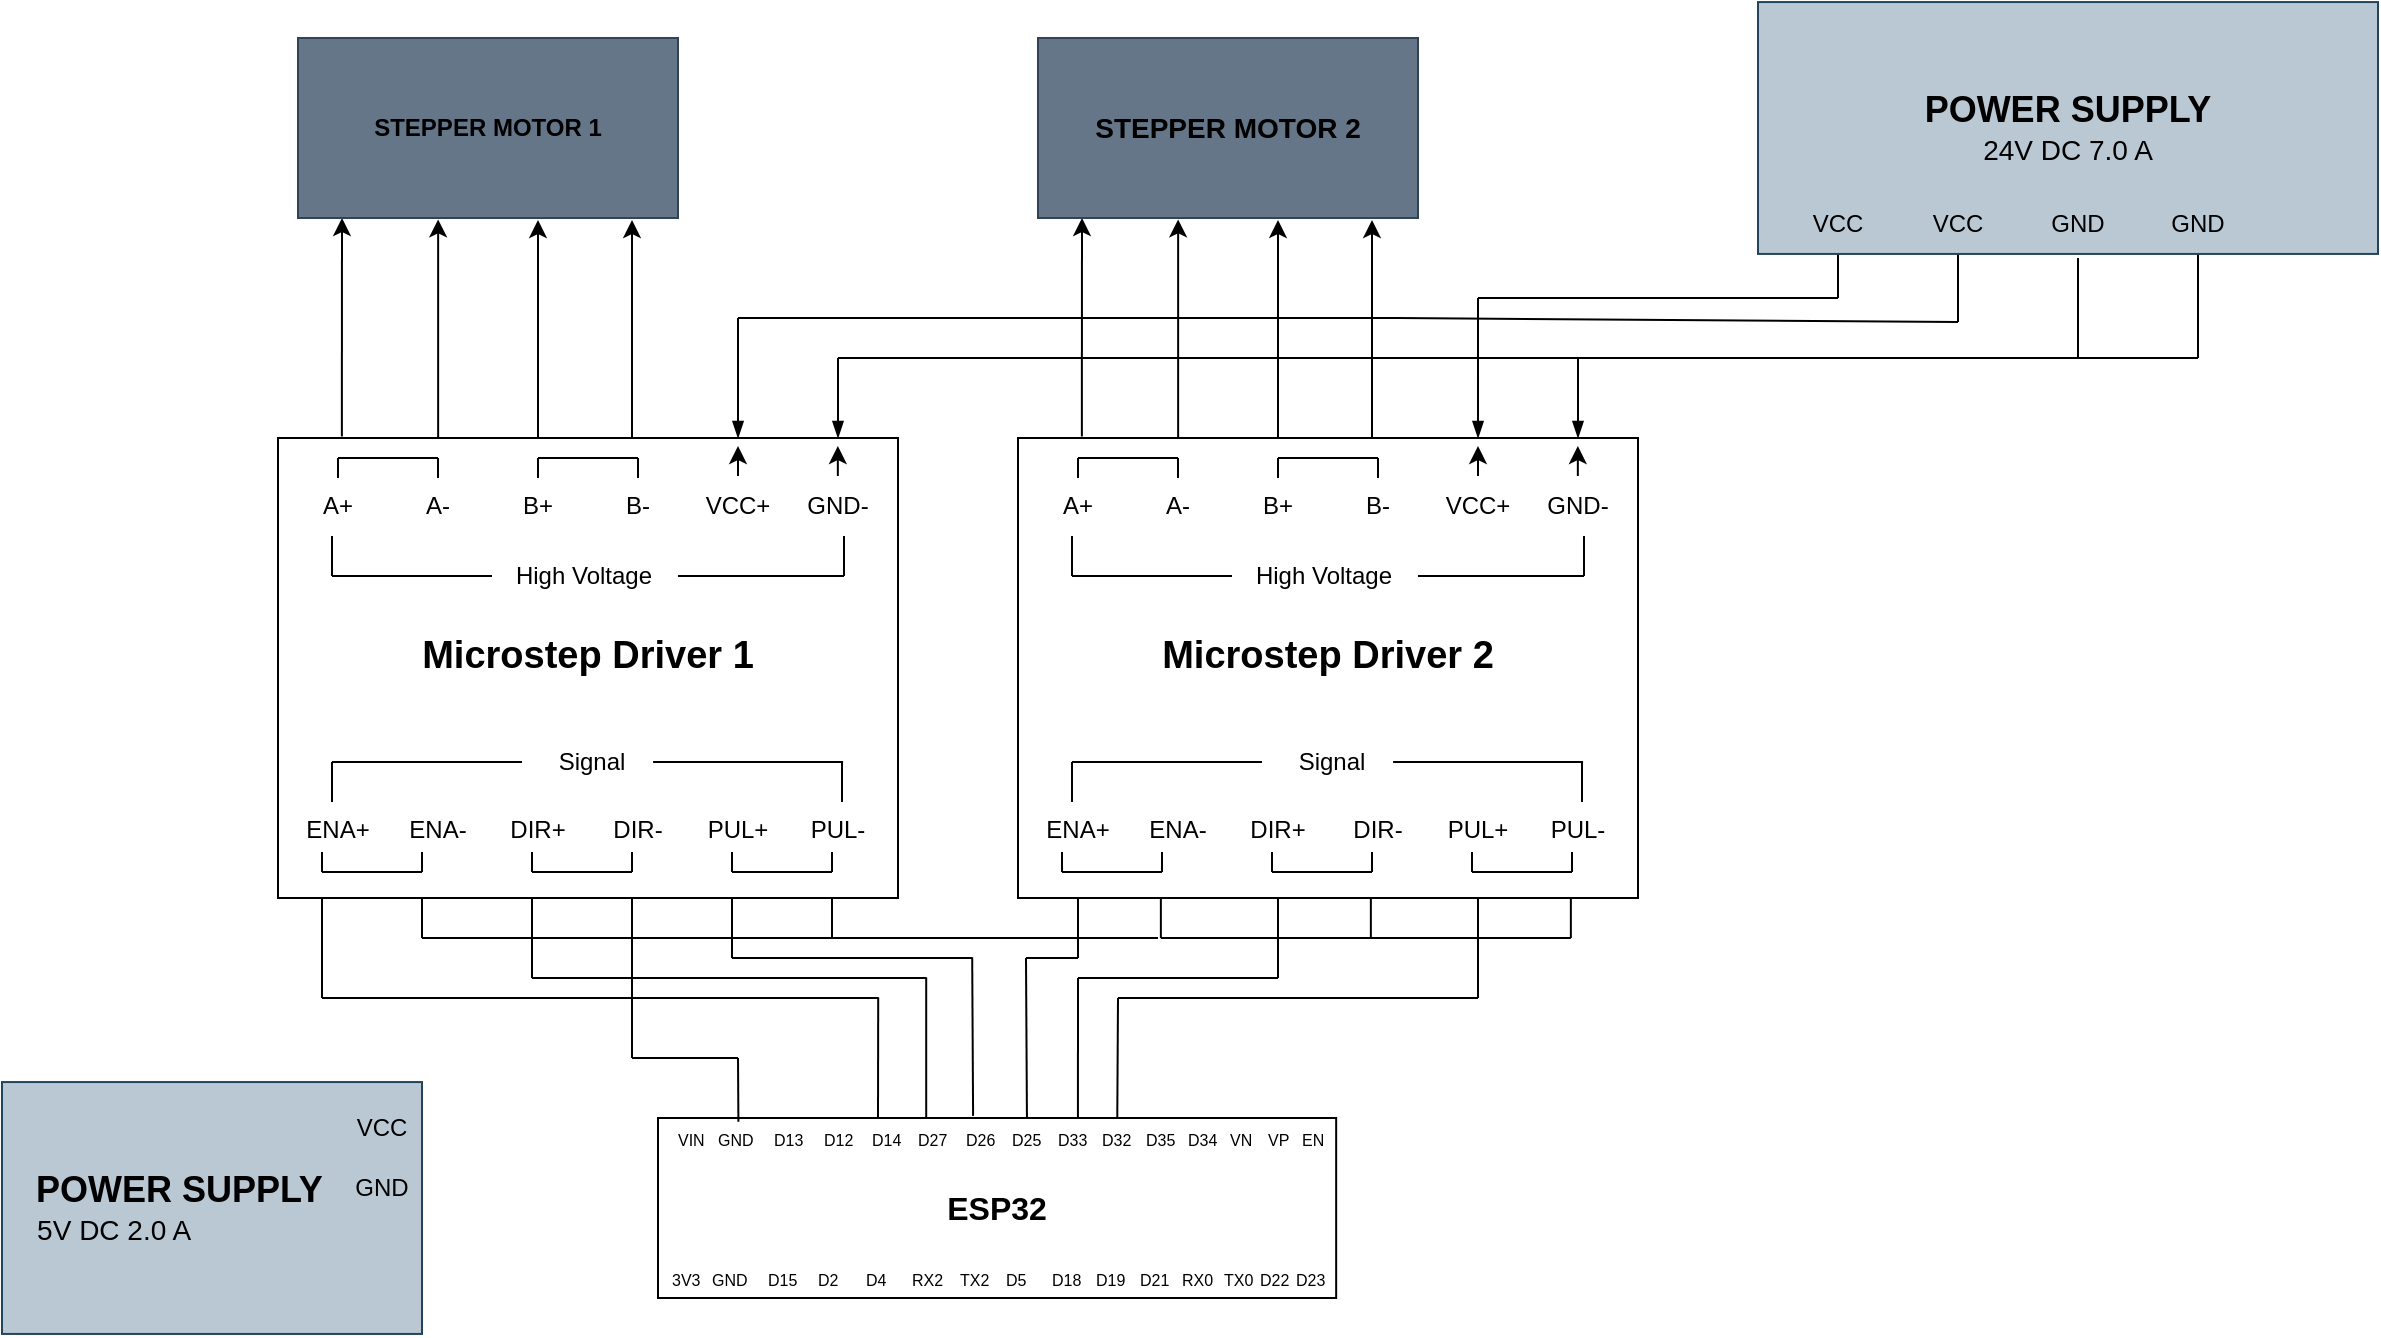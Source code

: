 <mxfile version="28.2.5">
  <diagram name="Page-1" id="NISjGBsvbTp_gRpJttBt">
    <mxGraphModel dx="497" dy="264" grid="1" gridSize="10" guides="1" tooltips="1" connect="1" arrows="1" fold="1" page="1" pageScale="1" pageWidth="1654" pageHeight="1169" background="none" math="0" shadow="0">
      <root>
        <mxCell id="0" />
        <mxCell id="1" parent="0" />
        <mxCell id="rqgMfOlDbwQ9i6LX4Ijk-1" value="&lt;h1 style=&quot;margin-top: 0px;&quot;&gt;&lt;font style=&quot;font-size: 19px;&quot;&gt;Microstep Driver 1&lt;/font&gt;&lt;/h1&gt;" style="rounded=0;whiteSpace=wrap;html=1;movable=1;resizable=1;rotatable=1;deletable=1;editable=1;locked=0;connectable=1;fillColor=default;" vertex="1" parent="1">
          <mxGeometry x="160" y="310" width="310" height="230" as="geometry" />
        </mxCell>
        <mxCell id="rqgMfOlDbwQ9i6LX4Ijk-11" value="A+" style="text;html=1;align=center;verticalAlign=middle;whiteSpace=wrap;rounded=0;labelBorderColor=none;fontColor=default;" vertex="1" parent="1">
          <mxGeometry x="160" y="329" width="60" height="30" as="geometry" />
        </mxCell>
        <mxCell id="rqgMfOlDbwQ9i6LX4Ijk-12" value="GND-" style="text;html=1;align=center;verticalAlign=middle;whiteSpace=wrap;rounded=0;" vertex="1" parent="1">
          <mxGeometry x="410" y="329" width="60" height="30" as="geometry" />
        </mxCell>
        <mxCell id="rqgMfOlDbwQ9i6LX4Ijk-13" value="A-" style="text;html=1;align=center;verticalAlign=middle;whiteSpace=wrap;rounded=0;fontColor=default;labelBackgroundColor=none;textShadow=0;labelBorderColor=none;" vertex="1" parent="1">
          <mxGeometry x="210" y="329" width="60" height="30" as="geometry" />
        </mxCell>
        <mxCell id="rqgMfOlDbwQ9i6LX4Ijk-14" value="B+" style="text;html=1;align=center;verticalAlign=middle;whiteSpace=wrap;rounded=0;" vertex="1" parent="1">
          <mxGeometry x="260" y="329" width="60" height="30" as="geometry" />
        </mxCell>
        <mxCell id="rqgMfOlDbwQ9i6LX4Ijk-15" value="B-" style="text;html=1;align=center;verticalAlign=middle;whiteSpace=wrap;rounded=0;" vertex="1" parent="1">
          <mxGeometry x="310" y="329" width="60" height="30" as="geometry" />
        </mxCell>
        <mxCell id="rqgMfOlDbwQ9i6LX4Ijk-16" value="VCC+" style="text;html=1;align=center;verticalAlign=middle;whiteSpace=wrap;rounded=0;" vertex="1" parent="1">
          <mxGeometry x="360" y="329" width="60" height="30" as="geometry" />
        </mxCell>
        <mxCell id="rqgMfOlDbwQ9i6LX4Ijk-2" value="ENA+" style="text;html=1;align=center;verticalAlign=middle;whiteSpace=wrap;rounded=0;" vertex="1" parent="1">
          <mxGeometry x="160" y="491" width="60" height="30" as="geometry" />
        </mxCell>
        <mxCell id="rqgMfOlDbwQ9i6LX4Ijk-3" value="ENA-" style="text;html=1;align=center;verticalAlign=middle;whiteSpace=wrap;rounded=0;" vertex="1" parent="1">
          <mxGeometry x="210" y="491" width="60" height="30" as="geometry" />
        </mxCell>
        <mxCell id="rqgMfOlDbwQ9i6LX4Ijk-25" value="" style="group;rotation=-180;" vertex="1" connectable="0" parent="1">
          <mxGeometry x="182" y="517" width="50" height="10" as="geometry" />
        </mxCell>
        <mxCell id="rqgMfOlDbwQ9i6LX4Ijk-20" value="" style="endArrow=none;html=1;rounded=0;exitX=0.5;exitY=0;exitDx=0;exitDy=0;" edge="1" parent="rqgMfOlDbwQ9i6LX4Ijk-25">
          <mxGeometry width="50" height="50" relative="1" as="geometry">
            <mxPoint as="sourcePoint" />
            <mxPoint y="10" as="targetPoint" />
          </mxGeometry>
        </mxCell>
        <mxCell id="rqgMfOlDbwQ9i6LX4Ijk-24" value="" style="endArrow=none;html=1;rounded=0;" edge="1" parent="rqgMfOlDbwQ9i6LX4Ijk-25">
          <mxGeometry width="50" height="50" relative="1" as="geometry">
            <mxPoint x="50" y="10" as="sourcePoint" />
            <mxPoint y="10" as="targetPoint" />
          </mxGeometry>
        </mxCell>
        <mxCell id="rqgMfOlDbwQ9i6LX4Ijk-26" value="" style="group;rotation=-180;" vertex="1" connectable="0" parent="rqgMfOlDbwQ9i6LX4Ijk-25">
          <mxGeometry width="50" height="10" as="geometry" />
        </mxCell>
        <mxCell id="rqgMfOlDbwQ9i6LX4Ijk-27" value="" style="endArrow=none;html=1;rounded=0;exitX=0.5;exitY=0;exitDx=0;exitDy=0;" edge="1" parent="rqgMfOlDbwQ9i6LX4Ijk-26">
          <mxGeometry width="50" height="50" relative="1" as="geometry">
            <mxPoint x="50" as="sourcePoint" />
            <mxPoint x="50" y="10" as="targetPoint" />
          </mxGeometry>
        </mxCell>
        <mxCell id="rqgMfOlDbwQ9i6LX4Ijk-28" value="" style="endArrow=none;html=1;rounded=0;exitX=0.5;exitY=0;exitDx=0;exitDy=0;" edge="1" parent="rqgMfOlDbwQ9i6LX4Ijk-26">
          <mxGeometry width="50" height="50" relative="1" as="geometry">
            <mxPoint as="sourcePoint" />
            <mxPoint y="10" as="targetPoint" />
          </mxGeometry>
        </mxCell>
        <mxCell id="rqgMfOlDbwQ9i6LX4Ijk-29" value="" style="endArrow=none;html=1;rounded=0;" edge="1" parent="rqgMfOlDbwQ9i6LX4Ijk-26">
          <mxGeometry width="50" height="50" relative="1" as="geometry">
            <mxPoint x="50" y="10" as="sourcePoint" />
            <mxPoint y="10" as="targetPoint" />
          </mxGeometry>
        </mxCell>
        <mxCell id="rqgMfOlDbwQ9i6LX4Ijk-7" value="DIR+" style="text;html=1;align=center;verticalAlign=middle;whiteSpace=wrap;rounded=0;" vertex="1" parent="1">
          <mxGeometry x="260" y="491" width="60" height="30" as="geometry" />
        </mxCell>
        <mxCell id="rqgMfOlDbwQ9i6LX4Ijk-8" value="DIR-" style="text;html=1;align=center;verticalAlign=middle;whiteSpace=wrap;rounded=0;" vertex="1" parent="1">
          <mxGeometry x="310" y="491" width="60" height="30" as="geometry" />
        </mxCell>
        <mxCell id="rqgMfOlDbwQ9i6LX4Ijk-9" value="PUL+" style="text;html=1;align=center;verticalAlign=middle;whiteSpace=wrap;rounded=0;" vertex="1" parent="1">
          <mxGeometry x="360" y="491" width="60" height="30" as="geometry" />
        </mxCell>
        <mxCell id="rqgMfOlDbwQ9i6LX4Ijk-10" value="PUL-" style="text;html=1;align=center;verticalAlign=middle;whiteSpace=wrap;rounded=0;" vertex="1" parent="1">
          <mxGeometry x="410" y="491" width="60" height="30" as="geometry" />
        </mxCell>
        <mxCell id="rqgMfOlDbwQ9i6LX4Ijk-62" value="" style="group;rotation=-180;" vertex="1" connectable="0" parent="1">
          <mxGeometry x="287" y="517" width="50" height="10" as="geometry" />
        </mxCell>
        <mxCell id="rqgMfOlDbwQ9i6LX4Ijk-63" value="" style="endArrow=none;html=1;rounded=0;exitX=0.5;exitY=0;exitDx=0;exitDy=0;" edge="1" parent="rqgMfOlDbwQ9i6LX4Ijk-62">
          <mxGeometry width="50" height="50" relative="1" as="geometry">
            <mxPoint as="sourcePoint" />
            <mxPoint y="10" as="targetPoint" />
          </mxGeometry>
        </mxCell>
        <mxCell id="rqgMfOlDbwQ9i6LX4Ijk-64" value="" style="endArrow=none;html=1;rounded=0;" edge="1" parent="rqgMfOlDbwQ9i6LX4Ijk-62">
          <mxGeometry width="50" height="50" relative="1" as="geometry">
            <mxPoint x="50" y="10" as="sourcePoint" />
            <mxPoint y="10" as="targetPoint" />
          </mxGeometry>
        </mxCell>
        <mxCell id="rqgMfOlDbwQ9i6LX4Ijk-65" value="" style="group;rotation=-180;" vertex="1" connectable="0" parent="rqgMfOlDbwQ9i6LX4Ijk-62">
          <mxGeometry width="50" height="10" as="geometry" />
        </mxCell>
        <mxCell id="rqgMfOlDbwQ9i6LX4Ijk-66" value="" style="endArrow=none;html=1;rounded=0;exitX=0.5;exitY=0;exitDx=0;exitDy=0;" edge="1" parent="rqgMfOlDbwQ9i6LX4Ijk-65">
          <mxGeometry width="50" height="50" relative="1" as="geometry">
            <mxPoint x="50" as="sourcePoint" />
            <mxPoint x="50" y="10" as="targetPoint" />
          </mxGeometry>
        </mxCell>
        <mxCell id="rqgMfOlDbwQ9i6LX4Ijk-67" value="" style="endArrow=none;html=1;rounded=0;exitX=0.5;exitY=0;exitDx=0;exitDy=0;" edge="1" parent="rqgMfOlDbwQ9i6LX4Ijk-65">
          <mxGeometry width="50" height="50" relative="1" as="geometry">
            <mxPoint as="sourcePoint" />
            <mxPoint y="10" as="targetPoint" />
          </mxGeometry>
        </mxCell>
        <mxCell id="rqgMfOlDbwQ9i6LX4Ijk-68" value="" style="endArrow=none;html=1;rounded=0;" edge="1" parent="rqgMfOlDbwQ9i6LX4Ijk-65">
          <mxGeometry width="50" height="50" relative="1" as="geometry">
            <mxPoint x="50" y="10" as="sourcePoint" />
            <mxPoint y="10" as="targetPoint" />
          </mxGeometry>
        </mxCell>
        <mxCell id="rqgMfOlDbwQ9i6LX4Ijk-69" value="" style="group;rotation=-180;" vertex="1" connectable="0" parent="1">
          <mxGeometry x="387" y="517" width="50" height="10" as="geometry" />
        </mxCell>
        <mxCell id="rqgMfOlDbwQ9i6LX4Ijk-70" value="" style="endArrow=none;html=1;rounded=0;exitX=0.5;exitY=0;exitDx=0;exitDy=0;" edge="1" parent="rqgMfOlDbwQ9i6LX4Ijk-69">
          <mxGeometry width="50" height="50" relative="1" as="geometry">
            <mxPoint as="sourcePoint" />
            <mxPoint y="10" as="targetPoint" />
          </mxGeometry>
        </mxCell>
        <mxCell id="rqgMfOlDbwQ9i6LX4Ijk-71" value="" style="endArrow=none;html=1;rounded=0;" edge="1" parent="rqgMfOlDbwQ9i6LX4Ijk-69">
          <mxGeometry width="50" height="50" relative="1" as="geometry">
            <mxPoint x="50" y="10" as="sourcePoint" />
            <mxPoint y="10" as="targetPoint" />
          </mxGeometry>
        </mxCell>
        <mxCell id="rqgMfOlDbwQ9i6LX4Ijk-72" value="" style="group;rotation=-180;" vertex="1" connectable="0" parent="rqgMfOlDbwQ9i6LX4Ijk-69">
          <mxGeometry width="50" height="10" as="geometry" />
        </mxCell>
        <mxCell id="rqgMfOlDbwQ9i6LX4Ijk-73" value="" style="endArrow=none;html=1;rounded=0;exitX=0.5;exitY=0;exitDx=0;exitDy=0;" edge="1" parent="rqgMfOlDbwQ9i6LX4Ijk-72">
          <mxGeometry width="50" height="50" relative="1" as="geometry">
            <mxPoint x="50" as="sourcePoint" />
            <mxPoint x="50" y="10" as="targetPoint" />
          </mxGeometry>
        </mxCell>
        <mxCell id="rqgMfOlDbwQ9i6LX4Ijk-74" value="" style="endArrow=none;html=1;rounded=0;exitX=0.5;exitY=0;exitDx=0;exitDy=0;" edge="1" parent="rqgMfOlDbwQ9i6LX4Ijk-72">
          <mxGeometry width="50" height="50" relative="1" as="geometry">
            <mxPoint as="sourcePoint" />
            <mxPoint y="10" as="targetPoint" />
          </mxGeometry>
        </mxCell>
        <mxCell id="rqgMfOlDbwQ9i6LX4Ijk-75" value="" style="endArrow=none;html=1;rounded=0;" edge="1" parent="rqgMfOlDbwQ9i6LX4Ijk-72">
          <mxGeometry width="50" height="50" relative="1" as="geometry">
            <mxPoint x="50" y="10" as="sourcePoint" />
            <mxPoint y="10" as="targetPoint" />
          </mxGeometry>
        </mxCell>
        <mxCell id="rqgMfOlDbwQ9i6LX4Ijk-82" value="" style="group" vertex="1" connectable="0" parent="1">
          <mxGeometry x="187.0" y="462" width="255.54" height="30" as="geometry" />
        </mxCell>
        <mxCell id="rqgMfOlDbwQ9i6LX4Ijk-17" value="Signal" style="text;html=1;align=center;verticalAlign=middle;whiteSpace=wrap;rounded=0;" vertex="1" parent="rqgMfOlDbwQ9i6LX4Ijk-82">
          <mxGeometry x="100.0" width="60" height="20" as="geometry" />
        </mxCell>
        <mxCell id="rqgMfOlDbwQ9i6LX4Ijk-81" value="" style="group" vertex="1" connectable="0" parent="rqgMfOlDbwQ9i6LX4Ijk-82">
          <mxGeometry y="10" width="255.54" height="20" as="geometry" />
        </mxCell>
        <mxCell id="rqgMfOlDbwQ9i6LX4Ijk-56" value="" style="endArrow=none;html=1;rounded=0;entryX=0;entryY=0.5;entryDx=0;entryDy=0;exitX=0.121;exitY=0.647;exitDx=0;exitDy=0;exitPerimeter=0;" edge="1" parent="rqgMfOlDbwQ9i6LX4Ijk-81">
          <mxGeometry width="50" height="50" relative="1" as="geometry">
            <mxPoint x="160.54" as="sourcePoint" />
            <mxPoint x="255.54" as="targetPoint" />
          </mxGeometry>
        </mxCell>
        <mxCell id="rqgMfOlDbwQ9i6LX4Ijk-57" value="" style="endArrow=none;html=1;rounded=0;entryX=0.121;entryY=0.765;entryDx=0;entryDy=0;exitX=0.121;exitY=0.647;exitDx=0;exitDy=0;exitPerimeter=0;entryPerimeter=0;" edge="1" parent="rqgMfOlDbwQ9i6LX4Ijk-81">
          <mxGeometry width="50" height="50" relative="1" as="geometry">
            <mxPoint x="255.0" as="sourcePoint" />
            <mxPoint x="255.0" y="20" as="targetPoint" />
          </mxGeometry>
        </mxCell>
        <mxCell id="rqgMfOlDbwQ9i6LX4Ijk-78" value="" style="endArrow=none;html=1;rounded=0;entryX=0;entryY=0.5;entryDx=0;entryDy=0;exitX=0.121;exitY=0.647;exitDx=0;exitDy=0;exitPerimeter=0;" edge="1" parent="rqgMfOlDbwQ9i6LX4Ijk-81">
          <mxGeometry width="50" height="50" relative="1" as="geometry">
            <mxPoint as="sourcePoint" />
            <mxPoint x="95" as="targetPoint" />
          </mxGeometry>
        </mxCell>
        <mxCell id="rqgMfOlDbwQ9i6LX4Ijk-79" value="" style="endArrow=none;html=1;rounded=0;entryX=0.121;entryY=0.765;entryDx=0;entryDy=0;entryPerimeter=0;" edge="1" parent="rqgMfOlDbwQ9i6LX4Ijk-81">
          <mxGeometry width="50" height="50" relative="1" as="geometry">
            <mxPoint x="5.684e-14" as="sourcePoint" />
            <mxPoint x="5.684e-14" y="20" as="targetPoint" />
          </mxGeometry>
        </mxCell>
        <mxCell id="rqgMfOlDbwQ9i6LX4Ijk-92" value="" style="group" vertex="1" connectable="0" parent="1">
          <mxGeometry x="187.0" y="359" width="256.0" height="30" as="geometry" />
        </mxCell>
        <mxCell id="rqgMfOlDbwQ9i6LX4Ijk-87" value="" style="endArrow=none;html=1;rounded=0;entryX=0.121;entryY=0.765;entryDx=0;entryDy=0;exitX=0.121;exitY=0.647;exitDx=0;exitDy=0;exitPerimeter=0;entryPerimeter=0;" edge="1" parent="rqgMfOlDbwQ9i6LX4Ijk-92">
          <mxGeometry width="50" height="50" relative="1" as="geometry">
            <mxPoint y="20" as="sourcePoint" />
            <mxPoint as="targetPoint" />
          </mxGeometry>
        </mxCell>
        <mxCell id="rqgMfOlDbwQ9i6LX4Ijk-84" value="High Voltage" style="text;html=1;align=center;verticalAlign=middle;whiteSpace=wrap;rounded=0;rotation=0;" vertex="1" parent="rqgMfOlDbwQ9i6LX4Ijk-92">
          <mxGeometry x="80.0" y="10" width="92" height="20" as="geometry" />
        </mxCell>
        <mxCell id="rqgMfOlDbwQ9i6LX4Ijk-86" value="" style="endArrow=none;html=1;rounded=0;entryX=0;entryY=0.5;entryDx=0;entryDy=0;exitX=0;exitY=0.5;exitDx=0;exitDy=0;" edge="1" parent="rqgMfOlDbwQ9i6LX4Ijk-92" source="rqgMfOlDbwQ9i6LX4Ijk-84">
          <mxGeometry width="50" height="50" relative="1" as="geometry">
            <mxPoint x="95.0" y="20" as="sourcePoint" />
            <mxPoint y="20" as="targetPoint" />
          </mxGeometry>
        </mxCell>
        <mxCell id="rqgMfOlDbwQ9i6LX4Ijk-88" value="" style="endArrow=none;html=1;rounded=0;exitX=0.121;exitY=0.647;exitDx=0;exitDy=0;exitPerimeter=0;" edge="1" parent="rqgMfOlDbwQ9i6LX4Ijk-92">
          <mxGeometry width="50" height="50" relative="1" as="geometry">
            <mxPoint x="256.0" y="20" as="sourcePoint" />
            <mxPoint x="173.0" y="20" as="targetPoint" />
          </mxGeometry>
        </mxCell>
        <mxCell id="rqgMfOlDbwQ9i6LX4Ijk-89" value="" style="endArrow=none;html=1;rounded=0;entryX=0.121;entryY=0.765;entryDx=0;entryDy=0;entryPerimeter=0;" edge="1" parent="rqgMfOlDbwQ9i6LX4Ijk-92">
          <mxGeometry width="50" height="50" relative="1" as="geometry">
            <mxPoint x="256.0" y="20" as="sourcePoint" />
            <mxPoint x="256.0" as="targetPoint" />
          </mxGeometry>
        </mxCell>
        <mxCell id="rqgMfOlDbwQ9i6LX4Ijk-95" value="" style="group;rotation=0;" vertex="1" connectable="0" parent="1">
          <mxGeometry x="190" y="320" width="50" height="10" as="geometry" />
        </mxCell>
        <mxCell id="rqgMfOlDbwQ9i6LX4Ijk-96" value="" style="endArrow=none;html=1;rounded=0;exitX=0.5;exitY=0;exitDx=0;exitDy=0;" edge="1" parent="rqgMfOlDbwQ9i6LX4Ijk-95">
          <mxGeometry width="50" height="50" relative="1" as="geometry">
            <mxPoint x="50" y="10" as="sourcePoint" />
            <mxPoint x="50" as="targetPoint" />
          </mxGeometry>
        </mxCell>
        <mxCell id="rqgMfOlDbwQ9i6LX4Ijk-97" value="" style="endArrow=none;html=1;rounded=0;" edge="1" parent="rqgMfOlDbwQ9i6LX4Ijk-95">
          <mxGeometry width="50" height="50" relative="1" as="geometry">
            <mxPoint as="sourcePoint" />
            <mxPoint x="50" as="targetPoint" />
          </mxGeometry>
        </mxCell>
        <mxCell id="rqgMfOlDbwQ9i6LX4Ijk-98" value="" style="group;rotation=0;" vertex="1" connectable="0" parent="rqgMfOlDbwQ9i6LX4Ijk-95">
          <mxGeometry width="50" height="10" as="geometry" />
        </mxCell>
        <mxCell id="rqgMfOlDbwQ9i6LX4Ijk-99" value="" style="endArrow=none;html=1;rounded=0;exitX=0.5;exitY=0;exitDx=0;exitDy=0;" edge="1" parent="rqgMfOlDbwQ9i6LX4Ijk-98">
          <mxGeometry width="50" height="50" relative="1" as="geometry">
            <mxPoint y="10" as="sourcePoint" />
            <mxPoint as="targetPoint" />
          </mxGeometry>
        </mxCell>
        <mxCell id="rqgMfOlDbwQ9i6LX4Ijk-100" value="" style="endArrow=none;html=1;rounded=0;exitX=0.5;exitY=0;exitDx=0;exitDy=0;" edge="1" parent="rqgMfOlDbwQ9i6LX4Ijk-98">
          <mxGeometry width="50" height="50" relative="1" as="geometry">
            <mxPoint x="50" y="10" as="sourcePoint" />
            <mxPoint x="50" as="targetPoint" />
          </mxGeometry>
        </mxCell>
        <mxCell id="rqgMfOlDbwQ9i6LX4Ijk-101" value="" style="endArrow=none;html=1;rounded=0;" edge="1" parent="rqgMfOlDbwQ9i6LX4Ijk-98">
          <mxGeometry width="50" height="50" relative="1" as="geometry">
            <mxPoint as="sourcePoint" />
            <mxPoint x="50" as="targetPoint" />
          </mxGeometry>
        </mxCell>
        <mxCell id="rqgMfOlDbwQ9i6LX4Ijk-102" value="" style="group;rotation=0;" vertex="1" connectable="0" parent="1">
          <mxGeometry x="290" y="320" width="50" height="10" as="geometry" />
        </mxCell>
        <mxCell id="rqgMfOlDbwQ9i6LX4Ijk-103" value="" style="endArrow=none;html=1;rounded=0;exitX=0.5;exitY=0;exitDx=0;exitDy=0;" edge="1" parent="rqgMfOlDbwQ9i6LX4Ijk-102">
          <mxGeometry width="50" height="50" relative="1" as="geometry">
            <mxPoint x="50" y="10" as="sourcePoint" />
            <mxPoint x="50" as="targetPoint" />
          </mxGeometry>
        </mxCell>
        <mxCell id="rqgMfOlDbwQ9i6LX4Ijk-104" value="" style="endArrow=none;html=1;rounded=0;" edge="1" parent="rqgMfOlDbwQ9i6LX4Ijk-102">
          <mxGeometry width="50" height="50" relative="1" as="geometry">
            <mxPoint as="sourcePoint" />
            <mxPoint x="50" as="targetPoint" />
          </mxGeometry>
        </mxCell>
        <mxCell id="rqgMfOlDbwQ9i6LX4Ijk-105" value="" style="group;rotation=0;" vertex="1" connectable="0" parent="rqgMfOlDbwQ9i6LX4Ijk-102">
          <mxGeometry width="50" height="10" as="geometry" />
        </mxCell>
        <mxCell id="rqgMfOlDbwQ9i6LX4Ijk-106" value="" style="endArrow=none;html=1;rounded=0;exitX=0.5;exitY=0;exitDx=0;exitDy=0;" edge="1" parent="rqgMfOlDbwQ9i6LX4Ijk-105">
          <mxGeometry width="50" height="50" relative="1" as="geometry">
            <mxPoint y="10" as="sourcePoint" />
            <mxPoint as="targetPoint" />
          </mxGeometry>
        </mxCell>
        <mxCell id="rqgMfOlDbwQ9i6LX4Ijk-107" value="" style="endArrow=none;html=1;rounded=0;exitX=0.5;exitY=0;exitDx=0;exitDy=0;" edge="1" parent="rqgMfOlDbwQ9i6LX4Ijk-105">
          <mxGeometry width="50" height="50" relative="1" as="geometry">
            <mxPoint x="50" y="10" as="sourcePoint" />
            <mxPoint x="50" as="targetPoint" />
          </mxGeometry>
        </mxCell>
        <mxCell id="rqgMfOlDbwQ9i6LX4Ijk-108" value="" style="endArrow=none;html=1;rounded=0;" edge="1" parent="rqgMfOlDbwQ9i6LX4Ijk-105">
          <mxGeometry width="50" height="50" relative="1" as="geometry">
            <mxPoint as="sourcePoint" />
            <mxPoint x="50" as="targetPoint" />
          </mxGeometry>
        </mxCell>
        <mxCell id="rqgMfOlDbwQ9i6LX4Ijk-117" value="" style="endArrow=classic;html=1;rounded=0;exitX=0.5;exitY=0;exitDx=0;exitDy=0;" edge="1" parent="1" source="rqgMfOlDbwQ9i6LX4Ijk-16">
          <mxGeometry width="50" height="50" relative="1" as="geometry">
            <mxPoint x="310" y="350" as="sourcePoint" />
            <mxPoint x="390" y="314" as="targetPoint" />
          </mxGeometry>
        </mxCell>
        <mxCell id="rqgMfOlDbwQ9i6LX4Ijk-122" value="" style="endArrow=classic;html=1;rounded=0;exitX=0.5;exitY=0;exitDx=0;exitDy=0;" edge="1" parent="1">
          <mxGeometry width="50" height="50" relative="1" as="geometry">
            <mxPoint x="439.92" y="329" as="sourcePoint" />
            <mxPoint x="439.92" y="314" as="targetPoint" />
          </mxGeometry>
        </mxCell>
        <mxCell id="rqgMfOlDbwQ9i6LX4Ijk-123" value="" style="endArrow=classic;html=1;rounded=0;exitX=0.103;exitY=-0.003;exitDx=0;exitDy=0;exitPerimeter=0;fontColor=light-dark(#000000,#000000);strokeColor=light-dark(#000000,#000000);" edge="1" parent="1" source="rqgMfOlDbwQ9i6LX4Ijk-1">
          <mxGeometry width="50" height="50" relative="1" as="geometry">
            <mxPoint x="190" y="250" as="sourcePoint" />
            <mxPoint x="192" y="200" as="targetPoint" />
          </mxGeometry>
        </mxCell>
        <mxCell id="rqgMfOlDbwQ9i6LX4Ijk-124" value="" style="endArrow=classic;html=1;rounded=0;exitX=0.103;exitY=-0.003;exitDx=0;exitDy=0;exitPerimeter=0;fontColor=light-dark(#000000,#000000);strokeColor=light-dark(#000000,#97D077);" edge="1" parent="1">
          <mxGeometry width="50" height="50" relative="1" as="geometry">
            <mxPoint x="240.07" y="309.69" as="sourcePoint" />
            <mxPoint x="240.07" y="200.69" as="targetPoint" />
          </mxGeometry>
        </mxCell>
        <mxCell id="rqgMfOlDbwQ9i6LX4Ijk-125" value="" style="endArrow=classic;html=1;rounded=0;exitX=0.103;exitY=-0.003;exitDx=0;exitDy=0;exitPerimeter=0;fontColor=light-dark(#000000,#000000);strokeColor=light-dark(#000000,#3333FF);" edge="1" parent="1">
          <mxGeometry width="50" height="50" relative="1" as="geometry">
            <mxPoint x="337" y="310" as="sourcePoint" />
            <mxPoint x="337" y="201" as="targetPoint" />
          </mxGeometry>
        </mxCell>
        <mxCell id="rqgMfOlDbwQ9i6LX4Ijk-127" value="" style="endArrow=classic;html=1;rounded=0;exitX=0.103;exitY=-0.003;exitDx=0;exitDy=0;exitPerimeter=0;fontColor=light-dark(#000000,#000000);strokeColor=light-dark(#000000,#FF3333);" edge="1" parent="1">
          <mxGeometry width="50" height="50" relative="1" as="geometry">
            <mxPoint x="290" y="310" as="sourcePoint" />
            <mxPoint x="290" y="201" as="targetPoint" />
          </mxGeometry>
        </mxCell>
        <mxCell id="rqgMfOlDbwQ9i6LX4Ijk-131" value="" style="group;fillColor=#a20025;fontColor=#ffffff;strokeColor=#6F0000;container=0;" vertex="1" connectable="0" parent="1">
          <mxGeometry x="170" y="110" width="190" height="90" as="geometry" />
        </mxCell>
        <mxCell id="rqgMfOlDbwQ9i6LX4Ijk-128" value="&lt;font style=&quot;color: light-dark(rgb(0, 0, 0), rgb(255, 255, 255));&quot;&gt;&lt;b&gt;STEPPER MOTOR 1&lt;/b&gt;&lt;/font&gt;" style="rounded=0;whiteSpace=wrap;html=1;fillColor=#647687;strokeColor=#314354;fontColor=#ffffff;" vertex="1" parent="1">
          <mxGeometry x="170" y="110" width="190" height="90" as="geometry" />
        </mxCell>
        <mxCell id="rqgMfOlDbwQ9i6LX4Ijk-139" value="&lt;h1 style=&quot;margin-top: 0px;&quot;&gt;&lt;font style=&quot;font-size: 19px;&quot;&gt;Microstep Driver 2&lt;/font&gt;&lt;/h1&gt;" style="rounded=0;whiteSpace=wrap;html=1;movable=1;resizable=1;rotatable=1;deletable=1;editable=1;locked=0;connectable=1;fillColor=default;" vertex="1" parent="1">
          <mxGeometry x="530" y="310" width="310" height="230" as="geometry" />
        </mxCell>
        <mxCell id="rqgMfOlDbwQ9i6LX4Ijk-141" value="A+" style="text;html=1;align=center;verticalAlign=middle;whiteSpace=wrap;rounded=0;labelBorderColor=none;fontColor=default;" vertex="1" parent="1">
          <mxGeometry x="530" y="329" width="60" height="30" as="geometry" />
        </mxCell>
        <mxCell id="rqgMfOlDbwQ9i6LX4Ijk-142" value="GND-" style="text;html=1;align=center;verticalAlign=middle;whiteSpace=wrap;rounded=0;" vertex="1" parent="1">
          <mxGeometry x="780" y="329" width="60" height="30" as="geometry" />
        </mxCell>
        <mxCell id="rqgMfOlDbwQ9i6LX4Ijk-143" value="A-" style="text;html=1;align=center;verticalAlign=middle;whiteSpace=wrap;rounded=0;fontColor=default;labelBackgroundColor=none;textShadow=0;labelBorderColor=none;" vertex="1" parent="1">
          <mxGeometry x="580" y="329" width="60" height="30" as="geometry" />
        </mxCell>
        <mxCell id="rqgMfOlDbwQ9i6LX4Ijk-144" value="B+" style="text;html=1;align=center;verticalAlign=middle;whiteSpace=wrap;rounded=0;" vertex="1" parent="1">
          <mxGeometry x="630" y="329" width="60" height="30" as="geometry" />
        </mxCell>
        <mxCell id="rqgMfOlDbwQ9i6LX4Ijk-145" value="B-" style="text;html=1;align=center;verticalAlign=middle;whiteSpace=wrap;rounded=0;" vertex="1" parent="1">
          <mxGeometry x="680" y="329" width="60" height="30" as="geometry" />
        </mxCell>
        <mxCell id="rqgMfOlDbwQ9i6LX4Ijk-146" value="VCC+" style="text;html=1;align=center;verticalAlign=middle;whiteSpace=wrap;rounded=0;" vertex="1" parent="1">
          <mxGeometry x="730" y="329" width="60" height="30" as="geometry" />
        </mxCell>
        <mxCell id="rqgMfOlDbwQ9i6LX4Ijk-147" value="ENA+" style="text;html=1;align=center;verticalAlign=middle;whiteSpace=wrap;rounded=0;" vertex="1" parent="1">
          <mxGeometry x="530" y="491" width="60" height="30" as="geometry" />
        </mxCell>
        <mxCell id="rqgMfOlDbwQ9i6LX4Ijk-148" value="ENA-" style="text;html=1;align=center;verticalAlign=middle;whiteSpace=wrap;rounded=0;" vertex="1" parent="1">
          <mxGeometry x="580" y="491" width="60" height="30" as="geometry" />
        </mxCell>
        <mxCell id="rqgMfOlDbwQ9i6LX4Ijk-149" value="" style="group;rotation=-180;" vertex="1" connectable="0" parent="1">
          <mxGeometry x="552" y="517" width="50" height="10" as="geometry" />
        </mxCell>
        <mxCell id="rqgMfOlDbwQ9i6LX4Ijk-150" value="" style="endArrow=none;html=1;rounded=0;exitX=0.5;exitY=0;exitDx=0;exitDy=0;" edge="1" parent="rqgMfOlDbwQ9i6LX4Ijk-149">
          <mxGeometry width="50" height="50" relative="1" as="geometry">
            <mxPoint as="sourcePoint" />
            <mxPoint y="10" as="targetPoint" />
          </mxGeometry>
        </mxCell>
        <mxCell id="rqgMfOlDbwQ9i6LX4Ijk-151" value="" style="endArrow=none;html=1;rounded=0;" edge="1" parent="rqgMfOlDbwQ9i6LX4Ijk-149">
          <mxGeometry width="50" height="50" relative="1" as="geometry">
            <mxPoint x="50" y="10" as="sourcePoint" />
            <mxPoint y="10" as="targetPoint" />
          </mxGeometry>
        </mxCell>
        <mxCell id="rqgMfOlDbwQ9i6LX4Ijk-152" value="" style="group;rotation=-180;" vertex="1" connectable="0" parent="rqgMfOlDbwQ9i6LX4Ijk-149">
          <mxGeometry width="50" height="10" as="geometry" />
        </mxCell>
        <mxCell id="rqgMfOlDbwQ9i6LX4Ijk-153" value="" style="endArrow=none;html=1;rounded=0;exitX=0.5;exitY=0;exitDx=0;exitDy=0;" edge="1" parent="rqgMfOlDbwQ9i6LX4Ijk-152">
          <mxGeometry width="50" height="50" relative="1" as="geometry">
            <mxPoint x="50" as="sourcePoint" />
            <mxPoint x="50" y="10" as="targetPoint" />
          </mxGeometry>
        </mxCell>
        <mxCell id="rqgMfOlDbwQ9i6LX4Ijk-154" value="" style="endArrow=none;html=1;rounded=0;exitX=0.5;exitY=0;exitDx=0;exitDy=0;" edge="1" parent="rqgMfOlDbwQ9i6LX4Ijk-152">
          <mxGeometry width="50" height="50" relative="1" as="geometry">
            <mxPoint as="sourcePoint" />
            <mxPoint y="10" as="targetPoint" />
          </mxGeometry>
        </mxCell>
        <mxCell id="rqgMfOlDbwQ9i6LX4Ijk-155" value="" style="endArrow=none;html=1;rounded=0;" edge="1" parent="rqgMfOlDbwQ9i6LX4Ijk-152">
          <mxGeometry width="50" height="50" relative="1" as="geometry">
            <mxPoint x="50" y="10" as="sourcePoint" />
            <mxPoint y="10" as="targetPoint" />
          </mxGeometry>
        </mxCell>
        <mxCell id="rqgMfOlDbwQ9i6LX4Ijk-156" value="DIR+" style="text;html=1;align=center;verticalAlign=middle;whiteSpace=wrap;rounded=0;" vertex="1" parent="1">
          <mxGeometry x="630" y="491" width="60" height="30" as="geometry" />
        </mxCell>
        <mxCell id="rqgMfOlDbwQ9i6LX4Ijk-157" value="DIR-" style="text;html=1;align=center;verticalAlign=middle;whiteSpace=wrap;rounded=0;" vertex="1" parent="1">
          <mxGeometry x="680" y="491" width="60" height="30" as="geometry" />
        </mxCell>
        <mxCell id="rqgMfOlDbwQ9i6LX4Ijk-158" value="PUL+" style="text;html=1;align=center;verticalAlign=middle;whiteSpace=wrap;rounded=0;" vertex="1" parent="1">
          <mxGeometry x="730" y="491" width="60" height="30" as="geometry" />
        </mxCell>
        <mxCell id="rqgMfOlDbwQ9i6LX4Ijk-159" value="PUL-" style="text;html=1;align=center;verticalAlign=middle;whiteSpace=wrap;rounded=0;" vertex="1" parent="1">
          <mxGeometry x="780" y="491" width="60" height="30" as="geometry" />
        </mxCell>
        <mxCell id="rqgMfOlDbwQ9i6LX4Ijk-160" value="" style="group;rotation=-180;" vertex="1" connectable="0" parent="1">
          <mxGeometry x="657" y="517" width="50" height="10" as="geometry" />
        </mxCell>
        <mxCell id="rqgMfOlDbwQ9i6LX4Ijk-161" value="" style="endArrow=none;html=1;rounded=0;exitX=0.5;exitY=0;exitDx=0;exitDy=0;" edge="1" parent="rqgMfOlDbwQ9i6LX4Ijk-160">
          <mxGeometry width="50" height="50" relative="1" as="geometry">
            <mxPoint as="sourcePoint" />
            <mxPoint y="10" as="targetPoint" />
          </mxGeometry>
        </mxCell>
        <mxCell id="rqgMfOlDbwQ9i6LX4Ijk-162" value="" style="endArrow=none;html=1;rounded=0;" edge="1" parent="rqgMfOlDbwQ9i6LX4Ijk-160">
          <mxGeometry width="50" height="50" relative="1" as="geometry">
            <mxPoint x="50" y="10" as="sourcePoint" />
            <mxPoint y="10" as="targetPoint" />
          </mxGeometry>
        </mxCell>
        <mxCell id="rqgMfOlDbwQ9i6LX4Ijk-163" value="" style="group;rotation=-180;" vertex="1" connectable="0" parent="rqgMfOlDbwQ9i6LX4Ijk-160">
          <mxGeometry width="50" height="10" as="geometry" />
        </mxCell>
        <mxCell id="rqgMfOlDbwQ9i6LX4Ijk-164" value="" style="endArrow=none;html=1;rounded=0;exitX=0.5;exitY=0;exitDx=0;exitDy=0;" edge="1" parent="rqgMfOlDbwQ9i6LX4Ijk-163">
          <mxGeometry width="50" height="50" relative="1" as="geometry">
            <mxPoint x="50" as="sourcePoint" />
            <mxPoint x="50" y="10" as="targetPoint" />
          </mxGeometry>
        </mxCell>
        <mxCell id="rqgMfOlDbwQ9i6LX4Ijk-165" value="" style="endArrow=none;html=1;rounded=0;exitX=0.5;exitY=0;exitDx=0;exitDy=0;" edge="1" parent="rqgMfOlDbwQ9i6LX4Ijk-163">
          <mxGeometry width="50" height="50" relative="1" as="geometry">
            <mxPoint as="sourcePoint" />
            <mxPoint y="10" as="targetPoint" />
          </mxGeometry>
        </mxCell>
        <mxCell id="rqgMfOlDbwQ9i6LX4Ijk-166" value="" style="endArrow=none;html=1;rounded=0;" edge="1" parent="rqgMfOlDbwQ9i6LX4Ijk-163">
          <mxGeometry width="50" height="50" relative="1" as="geometry">
            <mxPoint x="50" y="10" as="sourcePoint" />
            <mxPoint y="10" as="targetPoint" />
          </mxGeometry>
        </mxCell>
        <mxCell id="rqgMfOlDbwQ9i6LX4Ijk-167" value="" style="group;rotation=-180;" vertex="1" connectable="0" parent="1">
          <mxGeometry x="757" y="517" width="50" height="10" as="geometry" />
        </mxCell>
        <mxCell id="rqgMfOlDbwQ9i6LX4Ijk-168" value="" style="endArrow=none;html=1;rounded=0;exitX=0.5;exitY=0;exitDx=0;exitDy=0;" edge="1" parent="rqgMfOlDbwQ9i6LX4Ijk-167">
          <mxGeometry width="50" height="50" relative="1" as="geometry">
            <mxPoint as="sourcePoint" />
            <mxPoint y="10" as="targetPoint" />
          </mxGeometry>
        </mxCell>
        <mxCell id="rqgMfOlDbwQ9i6LX4Ijk-169" value="" style="endArrow=none;html=1;rounded=0;" edge="1" parent="rqgMfOlDbwQ9i6LX4Ijk-167">
          <mxGeometry width="50" height="50" relative="1" as="geometry">
            <mxPoint x="50" y="10" as="sourcePoint" />
            <mxPoint y="10" as="targetPoint" />
          </mxGeometry>
        </mxCell>
        <mxCell id="rqgMfOlDbwQ9i6LX4Ijk-170" value="" style="group;rotation=-180;" vertex="1" connectable="0" parent="rqgMfOlDbwQ9i6LX4Ijk-167">
          <mxGeometry width="50" height="10" as="geometry" />
        </mxCell>
        <mxCell id="rqgMfOlDbwQ9i6LX4Ijk-171" value="" style="endArrow=none;html=1;rounded=0;exitX=0.5;exitY=0;exitDx=0;exitDy=0;" edge="1" parent="rqgMfOlDbwQ9i6LX4Ijk-170">
          <mxGeometry width="50" height="50" relative="1" as="geometry">
            <mxPoint x="50" as="sourcePoint" />
            <mxPoint x="50" y="10" as="targetPoint" />
          </mxGeometry>
        </mxCell>
        <mxCell id="rqgMfOlDbwQ9i6LX4Ijk-172" value="" style="endArrow=none;html=1;rounded=0;exitX=0.5;exitY=0;exitDx=0;exitDy=0;" edge="1" parent="rqgMfOlDbwQ9i6LX4Ijk-170">
          <mxGeometry width="50" height="50" relative="1" as="geometry">
            <mxPoint as="sourcePoint" />
            <mxPoint y="10" as="targetPoint" />
          </mxGeometry>
        </mxCell>
        <mxCell id="rqgMfOlDbwQ9i6LX4Ijk-173" value="" style="endArrow=none;html=1;rounded=0;" edge="1" parent="rqgMfOlDbwQ9i6LX4Ijk-170">
          <mxGeometry width="50" height="50" relative="1" as="geometry">
            <mxPoint x="50" y="10" as="sourcePoint" />
            <mxPoint y="10" as="targetPoint" />
          </mxGeometry>
        </mxCell>
        <mxCell id="rqgMfOlDbwQ9i6LX4Ijk-174" value="" style="group" vertex="1" connectable="0" parent="1">
          <mxGeometry x="557" y="462" width="255.54" height="30" as="geometry" />
        </mxCell>
        <mxCell id="rqgMfOlDbwQ9i6LX4Ijk-175" value="Signal" style="text;html=1;align=center;verticalAlign=middle;whiteSpace=wrap;rounded=0;" vertex="1" parent="rqgMfOlDbwQ9i6LX4Ijk-174">
          <mxGeometry x="100.0" width="60" height="20" as="geometry" />
        </mxCell>
        <mxCell id="rqgMfOlDbwQ9i6LX4Ijk-176" value="" style="group" vertex="1" connectable="0" parent="rqgMfOlDbwQ9i6LX4Ijk-174">
          <mxGeometry y="10" width="255.54" height="20" as="geometry" />
        </mxCell>
        <mxCell id="rqgMfOlDbwQ9i6LX4Ijk-177" value="" style="endArrow=none;html=1;rounded=0;entryX=0;entryY=0.5;entryDx=0;entryDy=0;exitX=0.121;exitY=0.647;exitDx=0;exitDy=0;exitPerimeter=0;" edge="1" parent="rqgMfOlDbwQ9i6LX4Ijk-176">
          <mxGeometry width="50" height="50" relative="1" as="geometry">
            <mxPoint x="160.54" as="sourcePoint" />
            <mxPoint x="255.54" as="targetPoint" />
          </mxGeometry>
        </mxCell>
        <mxCell id="rqgMfOlDbwQ9i6LX4Ijk-178" value="" style="endArrow=none;html=1;rounded=0;entryX=0.121;entryY=0.765;entryDx=0;entryDy=0;exitX=0.121;exitY=0.647;exitDx=0;exitDy=0;exitPerimeter=0;entryPerimeter=0;" edge="1" parent="rqgMfOlDbwQ9i6LX4Ijk-176">
          <mxGeometry width="50" height="50" relative="1" as="geometry">
            <mxPoint x="255.0" as="sourcePoint" />
            <mxPoint x="255.0" y="20" as="targetPoint" />
          </mxGeometry>
        </mxCell>
        <mxCell id="rqgMfOlDbwQ9i6LX4Ijk-179" value="" style="endArrow=none;html=1;rounded=0;entryX=0;entryY=0.5;entryDx=0;entryDy=0;exitX=0.121;exitY=0.647;exitDx=0;exitDy=0;exitPerimeter=0;" edge="1" parent="rqgMfOlDbwQ9i6LX4Ijk-176">
          <mxGeometry width="50" height="50" relative="1" as="geometry">
            <mxPoint as="sourcePoint" />
            <mxPoint x="95" as="targetPoint" />
          </mxGeometry>
        </mxCell>
        <mxCell id="rqgMfOlDbwQ9i6LX4Ijk-180" value="" style="endArrow=none;html=1;rounded=0;entryX=0.121;entryY=0.765;entryDx=0;entryDy=0;entryPerimeter=0;" edge="1" parent="rqgMfOlDbwQ9i6LX4Ijk-176">
          <mxGeometry width="50" height="50" relative="1" as="geometry">
            <mxPoint x="5.684e-14" as="sourcePoint" />
            <mxPoint x="5.684e-14" y="20" as="targetPoint" />
          </mxGeometry>
        </mxCell>
        <mxCell id="rqgMfOlDbwQ9i6LX4Ijk-181" value="" style="group" vertex="1" connectable="0" parent="1">
          <mxGeometry x="557" y="359" width="256.0" height="30" as="geometry" />
        </mxCell>
        <mxCell id="rqgMfOlDbwQ9i6LX4Ijk-182" value="" style="endArrow=none;html=1;rounded=0;entryX=0.121;entryY=0.765;entryDx=0;entryDy=0;exitX=0.121;exitY=0.647;exitDx=0;exitDy=0;exitPerimeter=0;entryPerimeter=0;" edge="1" parent="rqgMfOlDbwQ9i6LX4Ijk-181">
          <mxGeometry width="50" height="50" relative="1" as="geometry">
            <mxPoint y="20" as="sourcePoint" />
            <mxPoint as="targetPoint" />
          </mxGeometry>
        </mxCell>
        <mxCell id="rqgMfOlDbwQ9i6LX4Ijk-183" value="High Voltage" style="text;html=1;align=center;verticalAlign=middle;whiteSpace=wrap;rounded=0;rotation=0;" vertex="1" parent="rqgMfOlDbwQ9i6LX4Ijk-181">
          <mxGeometry x="80.0" y="10" width="92" height="20" as="geometry" />
        </mxCell>
        <mxCell id="rqgMfOlDbwQ9i6LX4Ijk-184" value="" style="endArrow=none;html=1;rounded=0;entryX=0;entryY=0.5;entryDx=0;entryDy=0;exitX=0;exitY=0.5;exitDx=0;exitDy=0;" edge="1" parent="rqgMfOlDbwQ9i6LX4Ijk-181" source="rqgMfOlDbwQ9i6LX4Ijk-183">
          <mxGeometry width="50" height="50" relative="1" as="geometry">
            <mxPoint x="95.0" y="20" as="sourcePoint" />
            <mxPoint y="20" as="targetPoint" />
          </mxGeometry>
        </mxCell>
        <mxCell id="rqgMfOlDbwQ9i6LX4Ijk-185" value="" style="endArrow=none;html=1;rounded=0;exitX=0.121;exitY=0.647;exitDx=0;exitDy=0;exitPerimeter=0;" edge="1" parent="rqgMfOlDbwQ9i6LX4Ijk-181">
          <mxGeometry width="50" height="50" relative="1" as="geometry">
            <mxPoint x="256.0" y="20" as="sourcePoint" />
            <mxPoint x="173.0" y="20" as="targetPoint" />
          </mxGeometry>
        </mxCell>
        <mxCell id="rqgMfOlDbwQ9i6LX4Ijk-186" value="" style="endArrow=none;html=1;rounded=0;entryX=0.121;entryY=0.765;entryDx=0;entryDy=0;entryPerimeter=0;" edge="1" parent="rqgMfOlDbwQ9i6LX4Ijk-181">
          <mxGeometry width="50" height="50" relative="1" as="geometry">
            <mxPoint x="256.0" y="20" as="sourcePoint" />
            <mxPoint x="256.0" as="targetPoint" />
          </mxGeometry>
        </mxCell>
        <mxCell id="rqgMfOlDbwQ9i6LX4Ijk-187" value="" style="group;rotation=0;" vertex="1" connectable="0" parent="1">
          <mxGeometry x="560" y="320" width="50" height="10" as="geometry" />
        </mxCell>
        <mxCell id="rqgMfOlDbwQ9i6LX4Ijk-188" value="" style="endArrow=none;html=1;rounded=0;exitX=0.5;exitY=0;exitDx=0;exitDy=0;" edge="1" parent="rqgMfOlDbwQ9i6LX4Ijk-187">
          <mxGeometry width="50" height="50" relative="1" as="geometry">
            <mxPoint x="50" y="10" as="sourcePoint" />
            <mxPoint x="50" as="targetPoint" />
          </mxGeometry>
        </mxCell>
        <mxCell id="rqgMfOlDbwQ9i6LX4Ijk-189" value="" style="endArrow=none;html=1;rounded=0;" edge="1" parent="rqgMfOlDbwQ9i6LX4Ijk-187">
          <mxGeometry width="50" height="50" relative="1" as="geometry">
            <mxPoint as="sourcePoint" />
            <mxPoint x="50" as="targetPoint" />
          </mxGeometry>
        </mxCell>
        <mxCell id="rqgMfOlDbwQ9i6LX4Ijk-190" value="" style="group;rotation=0;" vertex="1" connectable="0" parent="rqgMfOlDbwQ9i6LX4Ijk-187">
          <mxGeometry width="50" height="10" as="geometry" />
        </mxCell>
        <mxCell id="rqgMfOlDbwQ9i6LX4Ijk-191" value="" style="endArrow=none;html=1;rounded=0;exitX=0.5;exitY=0;exitDx=0;exitDy=0;" edge="1" parent="rqgMfOlDbwQ9i6LX4Ijk-190">
          <mxGeometry width="50" height="50" relative="1" as="geometry">
            <mxPoint y="10" as="sourcePoint" />
            <mxPoint as="targetPoint" />
          </mxGeometry>
        </mxCell>
        <mxCell id="rqgMfOlDbwQ9i6LX4Ijk-192" value="" style="endArrow=none;html=1;rounded=0;exitX=0.5;exitY=0;exitDx=0;exitDy=0;" edge="1" parent="rqgMfOlDbwQ9i6LX4Ijk-190">
          <mxGeometry width="50" height="50" relative="1" as="geometry">
            <mxPoint x="50" y="10" as="sourcePoint" />
            <mxPoint x="50" as="targetPoint" />
          </mxGeometry>
        </mxCell>
        <mxCell id="rqgMfOlDbwQ9i6LX4Ijk-193" value="" style="endArrow=none;html=1;rounded=0;" edge="1" parent="rqgMfOlDbwQ9i6LX4Ijk-190">
          <mxGeometry width="50" height="50" relative="1" as="geometry">
            <mxPoint as="sourcePoint" />
            <mxPoint x="50" as="targetPoint" />
          </mxGeometry>
        </mxCell>
        <mxCell id="rqgMfOlDbwQ9i6LX4Ijk-194" value="" style="group;rotation=0;" vertex="1" connectable="0" parent="1">
          <mxGeometry x="660" y="320" width="50" height="10" as="geometry" />
        </mxCell>
        <mxCell id="rqgMfOlDbwQ9i6LX4Ijk-195" value="" style="endArrow=none;html=1;rounded=0;exitX=0.5;exitY=0;exitDx=0;exitDy=0;" edge="1" parent="rqgMfOlDbwQ9i6LX4Ijk-194">
          <mxGeometry width="50" height="50" relative="1" as="geometry">
            <mxPoint x="50" y="10" as="sourcePoint" />
            <mxPoint x="50" as="targetPoint" />
          </mxGeometry>
        </mxCell>
        <mxCell id="rqgMfOlDbwQ9i6LX4Ijk-196" value="" style="endArrow=none;html=1;rounded=0;" edge="1" parent="rqgMfOlDbwQ9i6LX4Ijk-194">
          <mxGeometry width="50" height="50" relative="1" as="geometry">
            <mxPoint as="sourcePoint" />
            <mxPoint x="50" as="targetPoint" />
          </mxGeometry>
        </mxCell>
        <mxCell id="rqgMfOlDbwQ9i6LX4Ijk-197" value="" style="group;rotation=0;" vertex="1" connectable="0" parent="rqgMfOlDbwQ9i6LX4Ijk-194">
          <mxGeometry width="50" height="10" as="geometry" />
        </mxCell>
        <mxCell id="rqgMfOlDbwQ9i6LX4Ijk-198" value="" style="endArrow=none;html=1;rounded=0;exitX=0.5;exitY=0;exitDx=0;exitDy=0;" edge="1" parent="rqgMfOlDbwQ9i6LX4Ijk-197">
          <mxGeometry width="50" height="50" relative="1" as="geometry">
            <mxPoint y="10" as="sourcePoint" />
            <mxPoint as="targetPoint" />
          </mxGeometry>
        </mxCell>
        <mxCell id="rqgMfOlDbwQ9i6LX4Ijk-199" value="" style="endArrow=none;html=1;rounded=0;exitX=0.5;exitY=0;exitDx=0;exitDy=0;" edge="1" parent="rqgMfOlDbwQ9i6LX4Ijk-197">
          <mxGeometry width="50" height="50" relative="1" as="geometry">
            <mxPoint x="50" y="10" as="sourcePoint" />
            <mxPoint x="50" as="targetPoint" />
          </mxGeometry>
        </mxCell>
        <mxCell id="rqgMfOlDbwQ9i6LX4Ijk-200" value="" style="endArrow=none;html=1;rounded=0;" edge="1" parent="rqgMfOlDbwQ9i6LX4Ijk-197">
          <mxGeometry width="50" height="50" relative="1" as="geometry">
            <mxPoint as="sourcePoint" />
            <mxPoint x="50" as="targetPoint" />
          </mxGeometry>
        </mxCell>
        <mxCell id="rqgMfOlDbwQ9i6LX4Ijk-201" value="" style="endArrow=classic;html=1;rounded=0;exitX=0.5;exitY=0;exitDx=0;exitDy=0;" edge="1" source="rqgMfOlDbwQ9i6LX4Ijk-146" parent="1">
          <mxGeometry width="50" height="50" relative="1" as="geometry">
            <mxPoint x="680" y="350" as="sourcePoint" />
            <mxPoint x="760" y="314" as="targetPoint" />
          </mxGeometry>
        </mxCell>
        <mxCell id="rqgMfOlDbwQ9i6LX4Ijk-202" value="" style="endArrow=classic;html=1;rounded=0;exitX=0.5;exitY=0;exitDx=0;exitDy=0;" edge="1" parent="1">
          <mxGeometry width="50" height="50" relative="1" as="geometry">
            <mxPoint x="809.92" y="329" as="sourcePoint" />
            <mxPoint x="809.92" y="314" as="targetPoint" />
          </mxGeometry>
        </mxCell>
        <mxCell id="rqgMfOlDbwQ9i6LX4Ijk-203" value="" style="endArrow=classic;html=1;rounded=0;exitX=0.103;exitY=-0.003;exitDx=0;exitDy=0;exitPerimeter=0;fontColor=light-dark(#000000,#000000);strokeColor=light-dark(#000000,#000000);" edge="1" source="rqgMfOlDbwQ9i6LX4Ijk-139" parent="1">
          <mxGeometry width="50" height="50" relative="1" as="geometry">
            <mxPoint x="560" y="250" as="sourcePoint" />
            <mxPoint x="562" y="200" as="targetPoint" />
          </mxGeometry>
        </mxCell>
        <mxCell id="rqgMfOlDbwQ9i6LX4Ijk-204" value="" style="endArrow=classic;html=1;rounded=0;exitX=0.103;exitY=-0.003;exitDx=0;exitDy=0;exitPerimeter=0;fontColor=light-dark(#000000,#000000);strokeColor=light-dark(#000000,#97D077);" edge="1" parent="1">
          <mxGeometry width="50" height="50" relative="1" as="geometry">
            <mxPoint x="610.07" y="309.69" as="sourcePoint" />
            <mxPoint x="610.07" y="200.69" as="targetPoint" />
          </mxGeometry>
        </mxCell>
        <mxCell id="rqgMfOlDbwQ9i6LX4Ijk-205" value="" style="endArrow=classic;html=1;rounded=0;exitX=0.103;exitY=-0.003;exitDx=0;exitDy=0;exitPerimeter=0;fontColor=light-dark(#000000,#000000);strokeColor=light-dark(#000000,#3333FF);" edge="1" parent="1">
          <mxGeometry width="50" height="50" relative="1" as="geometry">
            <mxPoint x="707" y="310" as="sourcePoint" />
            <mxPoint x="707" y="201" as="targetPoint" />
          </mxGeometry>
        </mxCell>
        <mxCell id="rqgMfOlDbwQ9i6LX4Ijk-206" value="" style="endArrow=classic;html=1;rounded=0;exitX=0.103;exitY=-0.003;exitDx=0;exitDy=0;exitPerimeter=0;fontColor=light-dark(#000000,#000000);strokeColor=light-dark(#000000,#FF3333);" edge="1" parent="1">
          <mxGeometry width="50" height="50" relative="1" as="geometry">
            <mxPoint x="660" y="310" as="sourcePoint" />
            <mxPoint x="660" y="201" as="targetPoint" />
          </mxGeometry>
        </mxCell>
        <mxCell id="rqgMfOlDbwQ9i6LX4Ijk-207" value="" style="group;fillColor=#a20025;fontColor=#ffffff;strokeColor=#6F0000;container=0;" vertex="1" connectable="0" parent="1">
          <mxGeometry x="540" y="110" width="190" height="90" as="geometry" />
        </mxCell>
        <mxCell id="rqgMfOlDbwQ9i6LX4Ijk-208" value="&lt;font style=&quot;font-size: 14px; color: light-dark(rgb(0, 0, 0), rgb(255, 255, 255));&quot;&gt;&lt;b&gt;STEPPER MOTOR 2&lt;/b&gt;&lt;/font&gt;" style="rounded=0;whiteSpace=wrap;html=1;fillColor=#647687;strokeColor=#314354;fontColor=#ffffff;" vertex="1" parent="1">
          <mxGeometry x="540" y="110" width="190" height="90" as="geometry" />
        </mxCell>
        <mxCell id="rqgMfOlDbwQ9i6LX4Ijk-222" value="" style="endArrow=none;html=1;rounded=0;startArrow=blockThin;startFill=1;strokeColor=light-dark(#000000,#FF0000);exitX=0.742;exitY=0;exitDx=0;exitDy=0;exitPerimeter=0;" edge="1" parent="1" source="rqgMfOlDbwQ9i6LX4Ijk-139">
          <mxGeometry width="50" height="50" relative="1" as="geometry">
            <mxPoint x="760" y="280" as="sourcePoint" />
            <mxPoint x="760" y="240" as="targetPoint" />
            <Array as="points">
              <mxPoint x="760" y="270" />
            </Array>
          </mxGeometry>
        </mxCell>
        <mxCell id="rqgMfOlDbwQ9i6LX4Ijk-219" value="" style="endArrow=none;html=1;rounded=0;strokeColor=light-dark(#000000,#FF0000);" edge="1" parent="1">
          <mxGeometry width="50" height="50" relative="1" as="geometry">
            <mxPoint x="940" y="240" as="sourcePoint" />
            <mxPoint x="760" y="240" as="targetPoint" />
          </mxGeometry>
        </mxCell>
        <mxCell id="rqgMfOlDbwQ9i6LX4Ijk-220" value="" style="endArrow=none;html=1;rounded=0;entryX=0.5;entryY=1;entryDx=0;entryDy=0;strokeColor=light-dark(#000000,#FF0000);" edge="1" parent="1" target="rqgMfOlDbwQ9i6LX4Ijk-211">
          <mxGeometry width="50" height="50" relative="1" as="geometry">
            <mxPoint x="940" y="240" as="sourcePoint" />
            <mxPoint x="760" y="240" as="targetPoint" />
          </mxGeometry>
        </mxCell>
        <mxCell id="rqgMfOlDbwQ9i6LX4Ijk-225" value="" style="endArrow=none;html=1;rounded=0;startArrow=blockThin;startFill=1;strokeColor=light-dark(#000000,#000000);align=center;verticalAlign=middle;fontFamily=Helvetica;fontSize=11;fontColor=default;labelBackgroundColor=default;" edge="1" parent="1">
          <mxGeometry width="50" height="50" relative="1" as="geometry">
            <mxPoint x="810" y="310" as="sourcePoint" />
            <mxPoint x="810" y="270" as="targetPoint" />
            <Array as="points">
              <mxPoint x="810" y="300" />
            </Array>
          </mxGeometry>
        </mxCell>
        <mxCell id="rqgMfOlDbwQ9i6LX4Ijk-226" value="" style="endArrow=none;html=1;rounded=0;strokeColor=light-dark(#000000,#000000);align=center;verticalAlign=middle;fontFamily=Helvetica;fontSize=11;fontColor=default;labelBackgroundColor=default;" edge="1" parent="1">
          <mxGeometry width="50" height="50" relative="1" as="geometry">
            <mxPoint x="1060" y="270" as="sourcePoint" />
            <mxPoint x="810" y="270" as="targetPoint" />
          </mxGeometry>
        </mxCell>
        <mxCell id="rqgMfOlDbwQ9i6LX4Ijk-230" value="" style="endArrow=none;html=1;rounded=0;strokeColor=light-dark(#000000,#000000);" edge="1" parent="1">
          <mxGeometry width="50" height="50" relative="1" as="geometry">
            <mxPoint x="1060" y="270" as="sourcePoint" />
            <mxPoint x="1060" y="220" as="targetPoint" />
          </mxGeometry>
        </mxCell>
        <mxCell id="rqgMfOlDbwQ9i6LX4Ijk-231" value="" style="endArrow=none;html=1;rounded=0;strokeColor=light-dark(#000000,#FF0000);" edge="1" parent="1">
          <mxGeometry width="50" height="50" relative="1" as="geometry">
            <mxPoint x="1000" y="252" as="sourcePoint" />
            <mxPoint x="720" y="250" as="targetPoint" />
          </mxGeometry>
        </mxCell>
        <mxCell id="rqgMfOlDbwQ9i6LX4Ijk-232" value="" style="endArrow=none;html=1;rounded=0;entryX=0.5;entryY=1;entryDx=0;entryDy=0;strokeColor=light-dark(#000000,#FF0000);" edge="1" parent="1" target="rqgMfOlDbwQ9i6LX4Ijk-212">
          <mxGeometry width="50" height="50" relative="1" as="geometry">
            <mxPoint x="1000" y="252" as="sourcePoint" />
            <mxPoint x="1000" y="230" as="targetPoint" />
          </mxGeometry>
        </mxCell>
        <mxCell id="rqgMfOlDbwQ9i6LX4Ijk-233" value="" style="endArrow=none;html=1;rounded=0;strokeColor=light-dark(#000000,#FF0000);" edge="1" parent="1">
          <mxGeometry width="50" height="50" relative="1" as="geometry">
            <mxPoint x="720" y="250" as="sourcePoint" />
            <mxPoint x="390" y="250" as="targetPoint" />
          </mxGeometry>
        </mxCell>
        <mxCell id="rqgMfOlDbwQ9i6LX4Ijk-237" value="" style="endArrow=none;html=1;rounded=0;strokeColor=light-dark(#000000,#FF0000);exitX=0.742;exitY=0;exitDx=0;exitDy=0;exitPerimeter=0;startArrow=blockThin;startFill=1;" edge="1" parent="1" source="rqgMfOlDbwQ9i6LX4Ijk-1">
          <mxGeometry width="50" height="50" relative="1" as="geometry">
            <mxPoint x="540" y="250" as="sourcePoint" />
            <mxPoint x="390" y="250" as="targetPoint" />
          </mxGeometry>
        </mxCell>
        <mxCell id="rqgMfOlDbwQ9i6LX4Ijk-238" value="" style="endArrow=none;html=1;rounded=0;startArrow=blockThin;startFill=1;strokeColor=light-dark(#000000,#000000);align=center;verticalAlign=middle;fontFamily=Helvetica;fontSize=11;fontColor=default;labelBackgroundColor=default;" edge="1" parent="1">
          <mxGeometry width="50" height="50" relative="1" as="geometry">
            <mxPoint x="440" y="310" as="sourcePoint" />
            <mxPoint x="440" y="270" as="targetPoint" />
            <Array as="points">
              <mxPoint x="440" y="300" />
            </Array>
          </mxGeometry>
        </mxCell>
        <mxCell id="rqgMfOlDbwQ9i6LX4Ijk-239" value="" style="endArrow=none;html=1;rounded=0;strokeColor=light-dark(#000000,#000000);align=center;verticalAlign=middle;fontFamily=Helvetica;fontSize=11;fontColor=default;labelBackgroundColor=default;" edge="1" parent="1">
          <mxGeometry width="50" height="50" relative="1" as="geometry">
            <mxPoint x="810" y="270" as="sourcePoint" />
            <mxPoint x="440" y="270" as="targetPoint" />
          </mxGeometry>
        </mxCell>
        <mxCell id="rqgMfOlDbwQ9i6LX4Ijk-240" value="" style="endArrow=none;html=1;rounded=0;strokeColor=light-dark(#000000,#000000);align=center;verticalAlign=middle;fontFamily=Helvetica;fontSize=11;fontColor=default;labelBackgroundColor=default;" edge="1" parent="1">
          <mxGeometry width="50" height="50" relative="1" as="geometry">
            <mxPoint x="1060" y="270" as="sourcePoint" />
            <mxPoint x="1120" y="270" as="targetPoint" />
          </mxGeometry>
        </mxCell>
        <mxCell id="rqgMfOlDbwQ9i6LX4Ijk-242" value="" style="endArrow=none;html=1;rounded=0;strokeColor=light-dark(#000000,#000000);align=center;verticalAlign=middle;fontFamily=Helvetica;fontSize=11;fontColor=default;labelBackgroundColor=default;exitX=0.5;exitY=1;exitDx=0;exitDy=0;" edge="1" parent="1" source="rqgMfOlDbwQ9i6LX4Ijk-213">
          <mxGeometry width="50" height="50" relative="1" as="geometry">
            <mxPoint x="1060" y="270" as="sourcePoint" />
            <mxPoint x="1120" y="270" as="targetPoint" />
          </mxGeometry>
        </mxCell>
        <mxCell id="rqgMfOlDbwQ9i6LX4Ijk-274" value="" style="group" vertex="1" connectable="0" parent="1">
          <mxGeometry x="350" y="650" width="353" height="90" as="geometry" />
        </mxCell>
        <mxCell id="rqgMfOlDbwQ9i6LX4Ijk-136" value="&lt;b&gt;&lt;font style=&quot;font-size: 16px;&quot;&gt;ESP32&lt;/font&gt;&lt;/b&gt;" style="rounded=0;whiteSpace=wrap;html=1;" vertex="1" parent="rqgMfOlDbwQ9i6LX4Ijk-274">
          <mxGeometry width="339.086" height="90" as="geometry" />
        </mxCell>
        <mxCell id="rqgMfOlDbwQ9i6LX4Ijk-243" value="&lt;font style=&quot;font-size: 8px;&quot;&gt;VIN&lt;/font&gt;" style="text;html=1;align=left;verticalAlign=middle;resizable=0;points=[];autosize=1;strokeColor=none;fillColor=none;rounded=0;imageAlign=center;imageWidth=24;spacing=0;" vertex="1" parent="rqgMfOlDbwQ9i6LX4Ijk-274">
          <mxGeometry x="9.791" width="30" height="20" as="geometry" />
        </mxCell>
        <mxCell id="rqgMfOlDbwQ9i6LX4Ijk-244" value="&lt;font style=&quot;font-size: 8px;&quot;&gt;GND&lt;/font&gt;" style="text;html=1;align=left;verticalAlign=middle;resizable=0;points=[];autosize=1;strokeColor=none;fillColor=none;rounded=0;imageAlign=center;imageWidth=24;spacing=0;" vertex="1" parent="rqgMfOlDbwQ9i6LX4Ijk-274">
          <mxGeometry x="30.404" width="40" height="20" as="geometry" />
        </mxCell>
        <mxCell id="rqgMfOlDbwQ9i6LX4Ijk-245" value="&lt;font style=&quot;font-size: 8px;&quot;&gt;D13&lt;/font&gt;" style="text;html=1;align=left;verticalAlign=middle;resizable=0;points=[];autosize=1;strokeColor=none;fillColor=none;rounded=0;imageAlign=center;imageWidth=24;flipH=0;spacing=0;" vertex="1" parent="rqgMfOlDbwQ9i6LX4Ijk-274">
          <mxGeometry x="58.232" width="30" height="20" as="geometry" />
        </mxCell>
        <mxCell id="rqgMfOlDbwQ9i6LX4Ijk-246" value="&lt;font style=&quot;font-size: 8px;&quot;&gt;D12&lt;/font&gt;" style="text;html=1;align=left;verticalAlign=middle;resizable=0;points=[];autosize=1;strokeColor=none;fillColor=none;rounded=0;imageAlign=center;imageWidth=24;spacing=0;" vertex="1" parent="rqgMfOlDbwQ9i6LX4Ijk-274">
          <mxGeometry x="82.968" width="30" height="20" as="geometry" />
        </mxCell>
        <mxCell id="rqgMfOlDbwQ9i6LX4Ijk-248" value="&lt;font style=&quot;font-size: 8px;&quot;&gt;D27&lt;/font&gt;" style="text;html=1;align=left;verticalAlign=middle;resizable=0;points=[];autosize=1;strokeColor=none;fillColor=none;rounded=0;imageAlign=center;imageWidth=24;spacing=0;" vertex="1" parent="rqgMfOlDbwQ9i6LX4Ijk-274">
          <mxGeometry x="130.378" width="30" height="20" as="geometry" />
        </mxCell>
        <mxCell id="rqgMfOlDbwQ9i6LX4Ijk-249" value="&lt;font style=&quot;font-size: 8px;&quot;&gt;D14&lt;/font&gt;" style="text;html=1;align=left;verticalAlign=middle;resizable=0;points=[];autosize=1;strokeColor=none;fillColor=none;rounded=0;imageAlign=center;imageWidth=24;flipH=0;spacing=0;" vertex="1" parent="rqgMfOlDbwQ9i6LX4Ijk-274">
          <mxGeometry x="106.673" width="30" height="20" as="geometry" />
        </mxCell>
        <mxCell id="rqgMfOlDbwQ9i6LX4Ijk-250" value="&lt;font style=&quot;font-size: 8px;&quot;&gt;D26&lt;/font&gt;" style="text;html=1;align=left;verticalAlign=middle;resizable=0;points=[];autosize=1;strokeColor=none;fillColor=none;rounded=0;imageAlign=center;imageWidth=24;spacing=0;" vertex="1" parent="rqgMfOlDbwQ9i6LX4Ijk-274">
          <mxGeometry x="154.083" width="30" height="20" as="geometry" />
        </mxCell>
        <mxCell id="rqgMfOlDbwQ9i6LX4Ijk-251" value="&lt;font style=&quot;font-size: 8px;&quot;&gt;D25&lt;/font&gt;" style="text;html=1;align=left;verticalAlign=middle;resizable=0;points=[];autosize=1;strokeColor=none;fillColor=none;rounded=0;imageAlign=center;imageWidth=24;spacing=0;" vertex="1" parent="rqgMfOlDbwQ9i6LX4Ijk-274">
          <mxGeometry x="176.758" width="30" height="20" as="geometry" />
        </mxCell>
        <mxCell id="rqgMfOlDbwQ9i6LX4Ijk-252" value="&lt;font style=&quot;font-size: 8px;&quot;&gt;D33&lt;/font&gt;" style="text;html=1;align=left;verticalAlign=middle;resizable=0;points=[];autosize=1;strokeColor=none;fillColor=none;rounded=0;imageAlign=center;imageWidth=24;spacing=0;" vertex="1" parent="rqgMfOlDbwQ9i6LX4Ijk-274">
          <mxGeometry x="200.463" width="30" height="20" as="geometry" />
        </mxCell>
        <mxCell id="rqgMfOlDbwQ9i6LX4Ijk-253" value="&lt;font style=&quot;font-size: 8px;&quot;&gt;D32&lt;/font&gt;" style="text;html=1;align=left;verticalAlign=middle;resizable=0;points=[];autosize=1;strokeColor=none;fillColor=none;rounded=0;imageAlign=center;imageWidth=24;spacing=0;" vertex="1" parent="rqgMfOlDbwQ9i6LX4Ijk-274">
          <mxGeometry x="222.107" width="30" height="20" as="geometry" />
        </mxCell>
        <mxCell id="rqgMfOlDbwQ9i6LX4Ijk-254" value="&lt;font style=&quot;font-size: 8px;&quot;&gt;D35&lt;/font&gt;" style="text;html=1;align=left;verticalAlign=middle;resizable=0;points=[];autosize=1;strokeColor=none;fillColor=none;rounded=0;imageAlign=center;imageWidth=24;spacing=0;" vertex="1" parent="rqgMfOlDbwQ9i6LX4Ijk-274">
          <mxGeometry x="243.75" width="30" height="20" as="geometry" />
        </mxCell>
        <mxCell id="rqgMfOlDbwQ9i6LX4Ijk-255" value="&lt;font style=&quot;font-size: 8px;&quot;&gt;D34&lt;/font&gt;" style="text;html=1;align=left;verticalAlign=middle;resizable=0;points=[];autosize=1;strokeColor=none;fillColor=none;rounded=0;imageAlign=center;imageWidth=24;spacing=0;" vertex="1" parent="rqgMfOlDbwQ9i6LX4Ijk-274">
          <mxGeometry x="265.394" width="30" height="20" as="geometry" />
        </mxCell>
        <mxCell id="rqgMfOlDbwQ9i6LX4Ijk-256" value="&lt;font style=&quot;font-size: 8px;&quot;&gt;VN&lt;/font&gt;" style="text;html=1;align=left;verticalAlign=middle;resizable=0;points=[];autosize=1;strokeColor=none;fillColor=none;rounded=0;imageAlign=center;imageWidth=24;spacing=0;" vertex="1" parent="rqgMfOlDbwQ9i6LX4Ijk-274">
          <mxGeometry x="286.007" width="30" height="20" as="geometry" />
        </mxCell>
        <mxCell id="rqgMfOlDbwQ9i6LX4Ijk-257" value="&lt;font style=&quot;font-size: 8px;&quot;&gt;VP&lt;/font&gt;" style="text;html=1;align=left;verticalAlign=middle;resizable=0;points=[];autosize=1;strokeColor=none;fillColor=none;rounded=0;imageAlign=center;imageWidth=24;spacing=0;" vertex="1" parent="rqgMfOlDbwQ9i6LX4Ijk-274">
          <mxGeometry x="304.559" width="30" height="20" as="geometry" />
        </mxCell>
        <mxCell id="rqgMfOlDbwQ9i6LX4Ijk-258" value="&lt;font style=&quot;font-size: 8px;&quot;&gt;EN&lt;/font&gt;" style="text;html=1;align=left;verticalAlign=middle;resizable=0;points=[];autosize=1;strokeColor=none;fillColor=none;rounded=0;imageAlign=center;imageWidth=24;spacing=0;" vertex="1" parent="rqgMfOlDbwQ9i6LX4Ijk-274">
          <mxGeometry x="322.08" width="30" height="20" as="geometry" />
        </mxCell>
        <mxCell id="rqgMfOlDbwQ9i6LX4Ijk-259" value="&lt;font style=&quot;font-size: 8px;&quot;&gt;3V3&lt;/font&gt;" style="text;html=1;align=left;verticalAlign=middle;resizable=0;points=[];autosize=1;strokeColor=none;fillColor=none;rounded=0;imageAlign=center;imageWidth=24;spacing=0;" vertex="1" parent="rqgMfOlDbwQ9i6LX4Ijk-274">
          <mxGeometry x="6.699" y="70" width="30" height="20" as="geometry" />
        </mxCell>
        <mxCell id="rqgMfOlDbwQ9i6LX4Ijk-260" value="&lt;font style=&quot;font-size: 8px;&quot;&gt;D15&lt;/font&gt;" style="text;html=1;align=left;verticalAlign=middle;resizable=0;points=[];autosize=1;strokeColor=none;fillColor=none;rounded=0;imageAlign=center;imageWidth=24;flipH=0;spacing=0;" vertex="1" parent="rqgMfOlDbwQ9i6LX4Ijk-274">
          <mxGeometry x="55.14" y="70" width="30" height="20" as="geometry" />
        </mxCell>
        <mxCell id="rqgMfOlDbwQ9i6LX4Ijk-261" value="&lt;font style=&quot;font-size: 8px;&quot;&gt;GND&lt;/font&gt;" style="text;html=1;align=left;verticalAlign=middle;resizable=0;points=[];autosize=1;strokeColor=none;fillColor=none;rounded=0;imageAlign=center;imageWidth=24;spacing=0;" vertex="1" parent="rqgMfOlDbwQ9i6LX4Ijk-274">
          <mxGeometry x="27.312" y="70" width="40" height="20" as="geometry" />
        </mxCell>
        <mxCell id="rqgMfOlDbwQ9i6LX4Ijk-262" value="&lt;font style=&quot;font-size: 8px;&quot;&gt;D2&lt;/font&gt;" style="text;html=1;align=left;verticalAlign=middle;resizable=0;points=[];autosize=1;strokeColor=none;fillColor=none;rounded=0;imageAlign=center;imageWidth=24;spacing=0;" vertex="1" parent="rqgMfOlDbwQ9i6LX4Ijk-274">
          <mxGeometry x="79.876" y="70" width="30" height="20" as="geometry" />
        </mxCell>
        <mxCell id="rqgMfOlDbwQ9i6LX4Ijk-263" value="&lt;font style=&quot;font-size: 8px;&quot;&gt;D4&lt;/font&gt;" style="text;html=1;align=left;verticalAlign=middle;resizable=0;points=[];autosize=1;strokeColor=none;fillColor=none;rounded=0;imageAlign=center;imageWidth=24;flipH=0;spacing=0;" vertex="1" parent="rqgMfOlDbwQ9i6LX4Ijk-274">
          <mxGeometry x="103.581" y="70" width="30" height="20" as="geometry" />
        </mxCell>
        <mxCell id="rqgMfOlDbwQ9i6LX4Ijk-264" value="&lt;font style=&quot;font-size: 8px;&quot;&gt;TX2&lt;/font&gt;" style="text;html=1;align=left;verticalAlign=middle;resizable=0;points=[];autosize=1;strokeColor=none;fillColor=none;rounded=0;imageAlign=center;imageWidth=24;spacing=0;" vertex="1" parent="rqgMfOlDbwQ9i6LX4Ijk-274">
          <mxGeometry x="150.991" y="70" width="30" height="20" as="geometry" />
        </mxCell>
        <mxCell id="rqgMfOlDbwQ9i6LX4Ijk-265" value="&lt;span style=&quot;font-size: 8px;&quot;&gt;RX2&lt;/span&gt;" style="text;html=1;align=left;verticalAlign=middle;resizable=0;points=[];autosize=1;strokeColor=none;fillColor=none;rounded=0;imageAlign=center;imageWidth=24;spacing=0;" vertex="1" parent="rqgMfOlDbwQ9i6LX4Ijk-274">
          <mxGeometry x="127.286" y="70" width="40" height="20" as="geometry" />
        </mxCell>
        <mxCell id="rqgMfOlDbwQ9i6LX4Ijk-266" value="&lt;font style=&quot;font-size: 8px;&quot;&gt;D5&lt;/font&gt;" style="text;html=1;align=left;verticalAlign=middle;resizable=0;points=[];autosize=1;strokeColor=none;fillColor=none;rounded=0;imageAlign=center;imageWidth=24;spacing=0;" vertex="1" parent="rqgMfOlDbwQ9i6LX4Ijk-274">
          <mxGeometry x="173.666" y="70" width="30" height="20" as="geometry" />
        </mxCell>
        <mxCell id="rqgMfOlDbwQ9i6LX4Ijk-267" value="&lt;font style=&quot;font-size: 8px;&quot;&gt;D18&lt;/font&gt;" style="text;html=1;align=left;verticalAlign=middle;resizable=0;points=[];autosize=1;strokeColor=none;fillColor=none;rounded=0;imageAlign=center;imageWidth=24;spacing=0;" vertex="1" parent="rqgMfOlDbwQ9i6LX4Ijk-274">
          <mxGeometry x="197.371" y="70" width="30" height="20" as="geometry" />
        </mxCell>
        <mxCell id="rqgMfOlDbwQ9i6LX4Ijk-268" value="&lt;font style=&quot;font-size: 8px;&quot;&gt;D19&lt;/font&gt;" style="text;html=1;align=left;verticalAlign=middle;resizable=0;points=[];autosize=1;strokeColor=none;fillColor=none;rounded=0;imageAlign=center;imageWidth=24;spacing=0;" vertex="1" parent="rqgMfOlDbwQ9i6LX4Ijk-274">
          <mxGeometry x="219.015" y="70" width="30" height="20" as="geometry" />
        </mxCell>
        <mxCell id="rqgMfOlDbwQ9i6LX4Ijk-269" value="&lt;font style=&quot;font-size: 8px;&quot;&gt;D21&lt;/font&gt;" style="text;html=1;align=left;verticalAlign=middle;resizable=0;points=[];autosize=1;strokeColor=none;fillColor=none;rounded=0;imageAlign=center;imageWidth=24;spacing=0;" vertex="1" parent="rqgMfOlDbwQ9i6LX4Ijk-274">
          <mxGeometry x="240.658" y="70" width="30" height="20" as="geometry" />
        </mxCell>
        <mxCell id="rqgMfOlDbwQ9i6LX4Ijk-270" value="&lt;font style=&quot;font-size: 8px;&quot;&gt;RX0&lt;/font&gt;" style="text;html=1;align=left;verticalAlign=middle;resizable=0;points=[];autosize=1;strokeColor=none;fillColor=none;rounded=0;imageAlign=center;imageWidth=24;spacing=0;" vertex="1" parent="rqgMfOlDbwQ9i6LX4Ijk-274">
          <mxGeometry x="262.302" y="70" width="40" height="20" as="geometry" />
        </mxCell>
        <mxCell id="rqgMfOlDbwQ9i6LX4Ijk-271" value="&lt;font style=&quot;font-size: 8px;&quot;&gt;TX0&lt;/font&gt;" style="text;html=1;align=left;verticalAlign=middle;resizable=0;points=[];autosize=1;strokeColor=none;fillColor=none;rounded=0;imageAlign=center;imageWidth=24;spacing=0;" vertex="1" parent="rqgMfOlDbwQ9i6LX4Ijk-274">
          <mxGeometry x="282.915" y="70" width="30" height="20" as="geometry" />
        </mxCell>
        <mxCell id="rqgMfOlDbwQ9i6LX4Ijk-272" value="&lt;font style=&quot;font-size: 8px;&quot;&gt;D22&lt;/font&gt;" style="text;html=1;align=left;verticalAlign=middle;resizable=0;points=[];autosize=1;strokeColor=none;fillColor=none;rounded=0;imageAlign=center;imageWidth=24;spacing=0;" vertex="1" parent="rqgMfOlDbwQ9i6LX4Ijk-274">
          <mxGeometry x="301.467" y="70" width="30" height="20" as="geometry" />
        </mxCell>
        <mxCell id="rqgMfOlDbwQ9i6LX4Ijk-273" value="&lt;font style=&quot;font-size: 8px;&quot;&gt;D23&lt;/font&gt;" style="text;html=1;align=left;verticalAlign=middle;resizable=0;points=[];autosize=1;strokeColor=none;fillColor=none;rounded=0;imageAlign=center;imageWidth=24;spacing=0;" vertex="1" parent="rqgMfOlDbwQ9i6LX4Ijk-274">
          <mxGeometry x="318.988" y="70" width="30" height="20" as="geometry" />
        </mxCell>
        <mxCell id="rqgMfOlDbwQ9i6LX4Ijk-287" value="" style="endArrow=none;html=1;rounded=0;strokeColor=light-dark(#000000,#000000);" edge="1" parent="1">
          <mxGeometry width="50" height="50" relative="1" as="geometry">
            <mxPoint x="437" y="560" as="sourcePoint" />
            <mxPoint x="600" y="560" as="targetPoint" />
          </mxGeometry>
        </mxCell>
        <mxCell id="rqgMfOlDbwQ9i6LX4Ijk-292" value="" style="group" vertex="1" connectable="0" parent="1">
          <mxGeometry x="232" y="540" width="205" height="20" as="geometry" />
        </mxCell>
        <mxCell id="rqgMfOlDbwQ9i6LX4Ijk-278" value="" style="endArrow=none;html=1;rounded=0;strokeColor=light-dark(#000000,#000000);align=center;verticalAlign=middle;fontFamily=Helvetica;fontSize=11;fontColor=default;labelBackgroundColor=default;" edge="1" parent="rqgMfOlDbwQ9i6LX4Ijk-292">
          <mxGeometry width="50" height="50" relative="1" as="geometry">
            <mxPoint y="20" as="sourcePoint" />
            <mxPoint as="targetPoint" />
          </mxGeometry>
        </mxCell>
        <mxCell id="rqgMfOlDbwQ9i6LX4Ijk-279" value="" style="endArrow=none;html=1;rounded=0;strokeColor=light-dark(#000000,#000000);align=center;verticalAlign=middle;fontFamily=Helvetica;fontSize=11;fontColor=default;labelBackgroundColor=default;" edge="1" parent="rqgMfOlDbwQ9i6LX4Ijk-292">
          <mxGeometry width="50" height="50" relative="1" as="geometry">
            <mxPoint x="105" y="20" as="sourcePoint" />
            <mxPoint x="105" as="targetPoint" />
          </mxGeometry>
        </mxCell>
        <mxCell id="rqgMfOlDbwQ9i6LX4Ijk-280" value="" style="endArrow=none;html=1;rounded=0;strokeColor=light-dark(#000000,#000000);align=center;verticalAlign=middle;fontFamily=Helvetica;fontSize=11;fontColor=default;labelBackgroundColor=default;" edge="1" parent="rqgMfOlDbwQ9i6LX4Ijk-292">
          <mxGeometry width="50" height="50" relative="1" as="geometry">
            <mxPoint x="205" y="20" as="sourcePoint" />
            <mxPoint x="205" as="targetPoint" />
          </mxGeometry>
        </mxCell>
        <mxCell id="rqgMfOlDbwQ9i6LX4Ijk-281" value="" style="endArrow=none;html=1;rounded=0;strokeColor=light-dark(#000000,#000000);" edge="1" parent="rqgMfOlDbwQ9i6LX4Ijk-292">
          <mxGeometry width="50" height="50" relative="1" as="geometry">
            <mxPoint x="205" y="20" as="sourcePoint" />
            <mxPoint y="20" as="targetPoint" />
          </mxGeometry>
        </mxCell>
        <mxCell id="rqgMfOlDbwQ9i6LX4Ijk-293" value="" style="group" vertex="1" connectable="0" parent="1">
          <mxGeometry x="601.43" y="540" width="205" height="20" as="geometry" />
        </mxCell>
        <mxCell id="rqgMfOlDbwQ9i6LX4Ijk-283" value="" style="endArrow=none;html=1;rounded=0;strokeColor=light-dark(#000000,#000000);" edge="1" parent="rqgMfOlDbwQ9i6LX4Ijk-293">
          <mxGeometry width="50" height="50" relative="1" as="geometry">
            <mxPoint x="205" y="20" as="sourcePoint" />
            <mxPoint y="20" as="targetPoint" />
          </mxGeometry>
        </mxCell>
        <mxCell id="rqgMfOlDbwQ9i6LX4Ijk-284" value="" style="endArrow=none;html=1;rounded=0;strokeColor=light-dark(#000000,#000000);align=center;verticalAlign=middle;fontFamily=Helvetica;fontSize=11;fontColor=default;labelBackgroundColor=default;" edge="1" parent="rqgMfOlDbwQ9i6LX4Ijk-293">
          <mxGeometry width="50" height="50" relative="1" as="geometry">
            <mxPoint x="105" y="20" as="sourcePoint" />
            <mxPoint x="105" as="targetPoint" />
          </mxGeometry>
        </mxCell>
        <mxCell id="rqgMfOlDbwQ9i6LX4Ijk-285" value="" style="endArrow=none;html=1;rounded=0;strokeColor=light-dark(#000000,#000000);align=center;verticalAlign=middle;fontFamily=Helvetica;fontSize=11;fontColor=default;labelBackgroundColor=default;" edge="1" parent="rqgMfOlDbwQ9i6LX4Ijk-293">
          <mxGeometry width="50" height="50" relative="1" as="geometry">
            <mxPoint y="20" as="sourcePoint" />
            <mxPoint as="targetPoint" />
          </mxGeometry>
        </mxCell>
        <mxCell id="rqgMfOlDbwQ9i6LX4Ijk-286" value="" style="endArrow=none;html=1;rounded=0;strokeColor=light-dark(#000000,#000000);align=center;verticalAlign=middle;fontFamily=Helvetica;fontSize=11;fontColor=default;labelBackgroundColor=default;" edge="1" parent="rqgMfOlDbwQ9i6LX4Ijk-293">
          <mxGeometry width="50" height="50" relative="1" as="geometry">
            <mxPoint x="205" y="20" as="sourcePoint" />
            <mxPoint x="205" as="targetPoint" />
          </mxGeometry>
        </mxCell>
        <mxCell id="rqgMfOlDbwQ9i6LX4Ijk-312" value="" style="endArrow=none;html=1;rounded=0;entryX=0.124;entryY=1.008;entryDx=0;entryDy=0;entryPerimeter=0;strokeColor=light-dark(#000000,#FFFF33);" edge="1" parent="rqgMfOlDbwQ9i6LX4Ijk-293">
          <mxGeometry width="50" height="50" relative="1" as="geometry">
            <mxPoint x="58.57" y="40" as="sourcePoint" />
            <mxPoint x="58.57" as="targetPoint" />
          </mxGeometry>
        </mxCell>
        <mxCell id="rqgMfOlDbwQ9i6LX4Ijk-295" value="" style="endArrow=none;html=1;rounded=0;entryX=0.124;entryY=1.008;entryDx=0;entryDy=0;entryPerimeter=0;strokeColor=light-dark(#000000,#FF8000);" edge="1" parent="1">
          <mxGeometry width="50" height="50" relative="1" as="geometry">
            <mxPoint x="182" y="590" as="sourcePoint" />
            <mxPoint x="182.0" y="540" as="targetPoint" />
          </mxGeometry>
        </mxCell>
        <mxCell id="rqgMfOlDbwQ9i6LX4Ijk-297" value="" style="endArrow=none;html=1;rounded=0;strokeColor=light-dark(#000000,#FF8000);" edge="1" parent="1">
          <mxGeometry width="50" height="50" relative="1" as="geometry">
            <mxPoint x="182" y="590" as="sourcePoint" />
            <mxPoint x="460" y="590" as="targetPoint" />
          </mxGeometry>
        </mxCell>
        <mxCell id="rqgMfOlDbwQ9i6LX4Ijk-298" value="" style="endArrow=none;html=1;rounded=0;strokeColor=light-dark(#000000,#FF8000);exitX=0.231;exitY=0.018;exitDx=0;exitDy=0;exitPerimeter=0;" edge="1" parent="1">
          <mxGeometry width="50" height="50" relative="1" as="geometry">
            <mxPoint x="459.998" y="650" as="sourcePoint" />
            <mxPoint x="460.1" y="589.64" as="targetPoint" />
          </mxGeometry>
        </mxCell>
        <mxCell id="rqgMfOlDbwQ9i6LX4Ijk-299" value="" style="endArrow=none;html=1;rounded=0;entryX=0.124;entryY=1.008;entryDx=0;entryDy=0;entryPerimeter=0;strokeColor=light-dark(#000000,#FFFF33);" edge="1" parent="1">
          <mxGeometry width="50" height="50" relative="1" as="geometry">
            <mxPoint x="287" y="580" as="sourcePoint" />
            <mxPoint x="287.0" y="540" as="targetPoint" />
          </mxGeometry>
        </mxCell>
        <mxCell id="rqgMfOlDbwQ9i6LX4Ijk-300" value="" style="endArrow=none;html=1;rounded=0;strokeColor=light-dark(#000000,#FFFF33);" edge="1" parent="1">
          <mxGeometry width="50" height="50" relative="1" as="geometry">
            <mxPoint x="287" y="580" as="sourcePoint" />
            <mxPoint x="484" y="580" as="targetPoint" />
          </mxGeometry>
        </mxCell>
        <mxCell id="rqgMfOlDbwQ9i6LX4Ijk-301" value="" style="endArrow=none;html=1;rounded=0;strokeColor=light-dark(#000000,#FFFF33);" edge="1" parent="1">
          <mxGeometry width="50" height="50" relative="1" as="geometry">
            <mxPoint x="484.1" y="649.64" as="sourcePoint" />
            <mxPoint x="484.1" y="579.64" as="targetPoint" />
          </mxGeometry>
        </mxCell>
        <mxCell id="rqgMfOlDbwQ9i6LX4Ijk-302" value="" style="endArrow=none;html=1;rounded=0;strokeColor=light-dark(#000000,#000000);align=center;verticalAlign=middle;fontFamily=Helvetica;fontSize=11;fontColor=default;labelBackgroundColor=default;" edge="1" parent="1">
          <mxGeometry width="50" height="50" relative="1" as="geometry">
            <mxPoint x="337" y="620" as="sourcePoint" />
            <mxPoint x="337" y="560" as="targetPoint" />
          </mxGeometry>
        </mxCell>
        <mxCell id="rqgMfOlDbwQ9i6LX4Ijk-304" value="" style="endArrow=none;html=1;rounded=0;strokeColor=light-dark(#000000,#000000);align=center;verticalAlign=middle;fontFamily=Helvetica;fontSize=11;fontColor=default;labelBackgroundColor=default;" edge="1" parent="1">
          <mxGeometry width="50" height="50" relative="1" as="geometry">
            <mxPoint x="337" y="620" as="sourcePoint" />
            <mxPoint x="390" y="620" as="targetPoint" />
          </mxGeometry>
        </mxCell>
        <mxCell id="rqgMfOlDbwQ9i6LX4Ijk-305" value="" style="endArrow=none;html=1;rounded=0;strokeColor=light-dark(#000000,#000000);align=center;verticalAlign=middle;fontFamily=Helvetica;fontSize=11;fontColor=default;labelBackgroundColor=default;exitX=0.245;exitY=0.095;exitDx=0;exitDy=0;exitPerimeter=0;" edge="1" parent="1" source="rqgMfOlDbwQ9i6LX4Ijk-244">
          <mxGeometry width="50" height="50" relative="1" as="geometry">
            <mxPoint x="337" y="620" as="sourcePoint" />
            <mxPoint x="390" y="620" as="targetPoint" />
          </mxGeometry>
        </mxCell>
        <mxCell id="rqgMfOlDbwQ9i6LX4Ijk-306" value="" style="endArrow=none;html=1;rounded=0;strokeColor=light-dark(#000000,#3399FF);" edge="1" parent="1">
          <mxGeometry width="50" height="50" relative="1" as="geometry">
            <mxPoint x="387" y="570" as="sourcePoint" />
            <mxPoint x="387" y="540" as="targetPoint" />
          </mxGeometry>
        </mxCell>
        <mxCell id="rqgMfOlDbwQ9i6LX4Ijk-307" value="" style="endArrow=none;html=1;rounded=0;strokeColor=light-dark(#000000,#3399FF);" edge="1" parent="1">
          <mxGeometry width="50" height="50" relative="1" as="geometry">
            <mxPoint x="387" y="570" as="sourcePoint" />
            <mxPoint x="507" y="570" as="targetPoint" />
          </mxGeometry>
        </mxCell>
        <mxCell id="rqgMfOlDbwQ9i6LX4Ijk-308" value="" style="endArrow=none;html=1;rounded=0;strokeColor=light-dark(#000000,#3399FF);exitX=0.212;exitY=-0.035;exitDx=0;exitDy=0;exitPerimeter=0;" edge="1" parent="1">
          <mxGeometry width="50" height="50" relative="1" as="geometry">
            <mxPoint x="507.543" y="648.94" as="sourcePoint" />
            <mxPoint x="507.1" y="569.64" as="targetPoint" />
          </mxGeometry>
        </mxCell>
        <mxCell id="rqgMfOlDbwQ9i6LX4Ijk-309" value="" style="endArrow=none;html=1;rounded=0;entryX=0.124;entryY=1.008;entryDx=0;entryDy=0;entryPerimeter=0;strokeColor=light-dark(#000000,#FF8000);" edge="1" parent="1">
          <mxGeometry width="50" height="50" relative="1" as="geometry">
            <mxPoint x="560" y="570" as="sourcePoint" />
            <mxPoint x="560" y="540" as="targetPoint" />
          </mxGeometry>
        </mxCell>
        <mxCell id="rqgMfOlDbwQ9i6LX4Ijk-310" value="" style="endArrow=none;html=1;rounded=0;strokeColor=light-dark(#000000,#FF8000);" edge="1" parent="1">
          <mxGeometry width="50" height="50" relative="1" as="geometry">
            <mxPoint x="560" y="570" as="sourcePoint" />
            <mxPoint x="534" y="570" as="targetPoint" />
          </mxGeometry>
        </mxCell>
        <mxCell id="rqgMfOlDbwQ9i6LX4Ijk-311" value="" style="endArrow=none;html=1;rounded=0;strokeColor=light-dark(#000000,#FF8000);exitX=0.257;exitY=-0.015;exitDx=0;exitDy=0;exitPerimeter=0;" edge="1" parent="1" source="rqgMfOlDbwQ9i6LX4Ijk-251">
          <mxGeometry width="50" height="50" relative="1" as="geometry">
            <mxPoint x="560" y="590" as="sourcePoint" />
            <mxPoint x="534" y="570" as="targetPoint" />
          </mxGeometry>
        </mxCell>
        <mxCell id="rqgMfOlDbwQ9i6LX4Ijk-315" value="" style="endArrow=none;html=1;rounded=0;strokeColor=light-dark(#000000,#FFFF33);" edge="1" parent="1">
          <mxGeometry width="50" height="50" relative="1" as="geometry">
            <mxPoint x="560" y="580" as="sourcePoint" />
            <mxPoint x="660" y="580" as="targetPoint" />
          </mxGeometry>
        </mxCell>
        <mxCell id="rqgMfOlDbwQ9i6LX4Ijk-316" value="" style="endArrow=none;html=1;rounded=0;strokeColor=light-dark(#000000,#FFFF33);entryX=0.317;entryY=0.013;entryDx=0;entryDy=0;entryPerimeter=0;" edge="1" parent="1" target="rqgMfOlDbwQ9i6LX4Ijk-252">
          <mxGeometry width="50" height="50" relative="1" as="geometry">
            <mxPoint x="560" y="580" as="sourcePoint" />
            <mxPoint x="660" y="580" as="targetPoint" />
          </mxGeometry>
        </mxCell>
        <mxCell id="rqgMfOlDbwQ9i6LX4Ijk-317" value="" style="endArrow=none;html=1;rounded=0;strokeColor=light-dark(#000000,#3399FF);" edge="1" parent="1">
          <mxGeometry width="50" height="50" relative="1" as="geometry">
            <mxPoint x="760" y="590" as="sourcePoint" />
            <mxPoint x="760" y="540" as="targetPoint" />
          </mxGeometry>
        </mxCell>
        <mxCell id="rqgMfOlDbwQ9i6LX4Ijk-318" value="" style="endArrow=none;html=1;rounded=0;strokeColor=light-dark(#000000,#3399FF);" edge="1" parent="1">
          <mxGeometry width="50" height="50" relative="1" as="geometry">
            <mxPoint x="760" y="590" as="sourcePoint" />
            <mxPoint x="580" y="590" as="targetPoint" />
          </mxGeometry>
        </mxCell>
        <mxCell id="rqgMfOlDbwQ9i6LX4Ijk-319" value="" style="endArrow=none;html=1;rounded=0;strokeColor=light-dark(#000000,#3399FF);exitX=0.251;exitY=0.012;exitDx=0;exitDy=0;exitPerimeter=0;" edge="1" parent="1" source="rqgMfOlDbwQ9i6LX4Ijk-253">
          <mxGeometry width="50" height="50" relative="1" as="geometry">
            <mxPoint x="760" y="590" as="sourcePoint" />
            <mxPoint x="580" y="590" as="targetPoint" />
          </mxGeometry>
        </mxCell>
        <mxCell id="rqgMfOlDbwQ9i6LX4Ijk-320" value="&lt;div style=&quot;&quot;&gt;&lt;b style=&quot;font-size: 18px; background-color: transparent; color: light-dark(rgb(0, 0, 0), rgb(255, 255, 255));&quot;&gt;&amp;nbsp; &amp;nbsp;POWER SUPPLY&lt;/b&gt;&lt;/div&gt;&lt;div style=&quot;&quot;&gt;&lt;font style=&quot;font-size: 14px;&quot;&gt;&amp;nbsp; &amp;nbsp; 5V DC 2.0 A&lt;/font&gt;&lt;/div&gt;" style="rounded=0;whiteSpace=wrap;html=1;fillColor=#bac8d3;strokeColor=#23445d;align=left;" vertex="1" parent="1">
          <mxGeometry x="22" y="632.03" width="210" height="125.94" as="geometry" />
        </mxCell>
        <mxCell id="rqgMfOlDbwQ9i6LX4Ijk-321" value="VCC" style="text;html=1;align=center;verticalAlign=middle;whiteSpace=wrap;rounded=0;" vertex="1" parent="1">
          <mxGeometry x="182" y="640" width="60" height="30" as="geometry" />
        </mxCell>
        <mxCell id="rqgMfOlDbwQ9i6LX4Ijk-322" value="GND" style="text;html=1;align=center;verticalAlign=middle;whiteSpace=wrap;rounded=0;" vertex="1" parent="1">
          <mxGeometry x="182" y="670" width="60" height="30" as="geometry" />
        </mxCell>
        <mxCell id="rqgMfOlDbwQ9i6LX4Ijk-323" value="" style="group" vertex="1" connectable="0" parent="1">
          <mxGeometry x="900" y="92.03" width="310" height="125.97" as="geometry" />
        </mxCell>
        <mxCell id="rqgMfOlDbwQ9i6LX4Ijk-210" value="&lt;font style=&quot;font-size: 18px;&quot;&gt;&lt;b style=&quot;&quot;&gt;POWER SUPPLY&lt;/b&gt;&lt;/font&gt;&lt;div&gt;&lt;font style=&quot;font-size: 14px;&quot;&gt;24V DC 7.0 A&lt;/font&gt;&lt;/div&gt;" style="rounded=0;whiteSpace=wrap;html=1;fillColor=#bac8d3;strokeColor=#23445d;" vertex="1" parent="rqgMfOlDbwQ9i6LX4Ijk-323">
          <mxGeometry width="310" height="125.94" as="geometry" />
        </mxCell>
        <mxCell id="rqgMfOlDbwQ9i6LX4Ijk-211" value="VCC" style="text;html=1;align=center;verticalAlign=middle;whiteSpace=wrap;rounded=0;" vertex="1" parent="rqgMfOlDbwQ9i6LX4Ijk-323">
          <mxGeometry x="10" y="95.97" width="60" height="30" as="geometry" />
        </mxCell>
        <mxCell id="rqgMfOlDbwQ9i6LX4Ijk-212" value="VCC" style="text;html=1;align=center;verticalAlign=middle;whiteSpace=wrap;rounded=0;" vertex="1" parent="rqgMfOlDbwQ9i6LX4Ijk-323">
          <mxGeometry x="70" y="95.97" width="60" height="30" as="geometry" />
        </mxCell>
        <mxCell id="rqgMfOlDbwQ9i6LX4Ijk-213" value="GND" style="text;html=1;align=center;verticalAlign=middle;whiteSpace=wrap;rounded=0;" vertex="1" parent="rqgMfOlDbwQ9i6LX4Ijk-323">
          <mxGeometry x="190" y="95.94" width="60" height="30" as="geometry" />
        </mxCell>
        <mxCell id="rqgMfOlDbwQ9i6LX4Ijk-214" value="GND" style="text;html=1;align=center;verticalAlign=middle;whiteSpace=wrap;rounded=0;" vertex="1" parent="rqgMfOlDbwQ9i6LX4Ijk-323">
          <mxGeometry x="130" y="95.94" width="60" height="30" as="geometry" />
        </mxCell>
      </root>
    </mxGraphModel>
  </diagram>
</mxfile>
